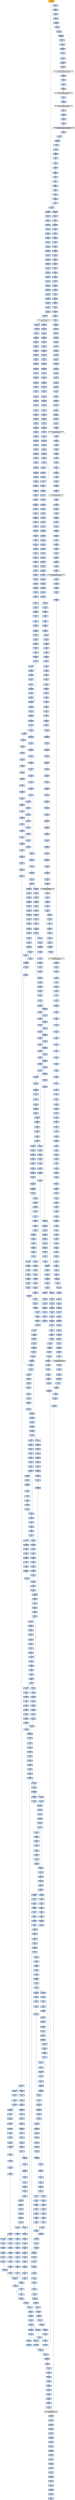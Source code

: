 strict digraph G {
	graph [bgcolor=transparent,
		name=G
	];
	node [color=lightsteelblue,
		fillcolor=lightsteelblue,
		shape=rectangle,
		style=filled
	];
	"0x00405536"	[color=lightgrey,
		fillcolor=orange,
		label="0x00405536
call"];
	"0x0040553b"	[label="0x0040553b
jmp"];
	"0x00405536" -> "0x0040553b"	[color="#000000"];
	"0x0040c681"	[label="0x0040c681
pushl"];
	"0x00405536" -> "0x0040c681"	[color="#000000"];
	"0x0040553c"	[label="0x0040553c
pushl"];
	"0x0040553b" -> "0x0040553c"	[color="#000000"];
	"0x004053bb"	[label="0x004053bb
pushl"];
	"0x0040553b" -> "0x004053bb"	[color="#000000"];
	"0x00405543"	[label="0x00405543
movl"];
	"0x0040553c" -> "0x00405543"	[color="#000000"];
	"0x0040554a"	[label="0x0040554a
xorl"];
	"0x00405543" -> "0x0040554a"	[color="#000000"];
	"0x0040554c"	[label="0x0040554c
jmp"];
	"0x0040554a" -> "0x0040554c"	[color="#000000"];
	"0x00429243"	[label="0x00429243
movl"];
	"0x0040554c" -> "0x00429243"	[color="#000000"];
	"0x00429248"	[label="0x00429248
popl"];
	"0x00429243" -> "0x00429248"	[color="#000000"];
	"0x0042924f"	[label="0x0042924f
addl"];
	"0x00429248" -> "0x0042924f"	[color="#000000"];
	"0x00429252"	[label="0x00429252
pushl"];
	"0x0042924f" -> "0x00429252"	[color="#000000"];
	"0x00429253"	[label="0x00429253
pushl"];
	"0x00429252" -> "0x00429253"	[color="#000000"];
	"0x00429254"	[label="0x00429254
pushl"];
	"0x00429253" -> "0x00429254"	[color="#000000"];
	"0x00429255"	[label="0x00429255
pushl"];
	"0x00429254" -> "0x00429255"	[color="#000000"];
	"0x00429256"	[label="0x00429256
pushl"];
	"0x00429255" -> "0x00429256"	[color="#000000"];
	"0x00429257"	[label="0x00429257
pushl"];
	"0x00429256" -> "0x00429257"	[color="#000000"];
	"0x00429258"	[label="0x00429258
leal"];
	"0x00429257" -> "0x00429258"	[color="#000000"];
	"0x0042925e"	[label="0x0042925e
movl"];
	"0x00429258" -> "0x0042925e"	[color="#000000"];
	"0x00429261"	[label="0x00429261
pushl"];
	"0x0042925e" -> "0x00429261"	[color="#000000"];
	"0x00429262"	[label="0x00429262
movl"];
	"0x00429261" -> "0x00429262"	[color="#000000"];
	"0x00429264"	[label="0x00429264
pushl"];
	"0x00429262" -> "0x00429264"	[color="#000000"];
	"0x00429266"	[label="0x00429266
pushl"];
	"0x00429264" -> "0x00429266"	[color="#000000"];
	"0x0042926b"	[label="0x0042926b
pushl"];
	"0x00429266" -> "0x0042926b"	[color="#000000"];
	"0x0042926e"	[label="0x0042926e
pushl"];
	"0x0042926b" -> "0x0042926e"	[color="#000000"];
	"0x00429270"	[label="0x00429270
movl"];
	"0x0042926e" -> "0x00429270"	[color="#000000"];
	"0x00429273"	[label="0x00429273
addl"];
	"0x00429270" -> "0x00429273"	[color="#000000"];
	"0x00429275"	[label="0x00429275
movl"];
	"0x00429273" -> "0x00429275"	[color="#000000"];
	"0x00429277"	[label="0x00429277
call"];
	"0x00429275" -> "0x00429277"	[color="#000000"];
	VIRTUALALLOC_KERNEL32_DLL	[color=lightgrey,
		fillcolor=lightgrey,
		label="VIRTUALALLOC_KERNEL32_DLL
VIRTUALALLOC"];
	"0x00429277" -> VIRTUALALLOC_KERNEL32_DLL	[color="#000000"];
	"0x00429279"	[label="0x00429279
popl"];
	VIRTUALALLOC_KERNEL32_DLL -> "0x00429279"	[color="#000000"];
	"0x001d0851"	[label="0x001d0851
movl"];
	VIRTUALALLOC_KERNEL32_DLL -> "0x001d0851"	[color="#000000"];
	"0x0042927a"	[label="0x0042927a
movl"];
	"0x00429279" -> "0x0042927a"	[color="#000000"];
	"0x0042927c"	[label="0x0042927c
pushl"];
	"0x0042927a" -> "0x0042927c"	[color="#000000"];
	"0x0042927d"	[label="0x0042927d
pushl"];
	"0x0042927c" -> "0x0042927d"	[color="#000000"];
	"0x0042927e"	[label="0x0042927e
movl"];
	"0x0042927d" -> "0x0042927e"	[color="#000000"];
	"0x00429280"	[label="0x00429280
movl"];
	"0x0042927e" -> "0x00429280"	[color="#000000"];
	"0x00429283"	[label="0x00429283
addl"];
	"0x00429280" -> "0x00429283"	[color="#000000"];
	"0x00429285"	[label="0x00429285
movl"];
	"0x00429283" -> "0x00429285"	[color="#000000"];
	"0x00429287"	[label="0x00429287
movl"];
	"0x00429285" -> "0x00429287"	[color="#000000"];
	"0x0042928a"	[label="0x0042928a
movl"];
	"0x00429287" -> "0x0042928a"	[color="#000000"];
	"0x0042928d"	[label="0x0042928d
addl"];
	"0x0042928a" -> "0x0042928d"	[color="#000000"];
	"0x0042928f"	[label="0x0042928f
movl"];
	"0x0042928d" -> "0x0042928f"	[color="#000000"];
	"0x00429291"	[label="0x00429291
movl"];
	"0x0042928f" -> "0x00429291"	[color="#000000"];
	"0x00429294"	[label="0x00429294
addl"];
	"0x00429291" -> "0x00429294"	[color="#000000"];
	"0x00429296"	[label="0x00429296
movl"];
	"0x00429294" -> "0x00429296"	[color="#000000"];
	"0x00429299"	[label="0x00429299
addl"];
	"0x00429296" -> "0x00429299"	[color="#000000"];
	"0x0042929b"	[label="0x0042929b
leal"];
	"0x00429299" -> "0x0042929b"	[color="#000000"];
	"0x0042929e"	[label="0x0042929e
pushl"];
	"0x0042929b" -> "0x0042929e"	[color="#000000"];
	"0x0042929f"	[label="0x0042929f
pushl"];
	"0x0042929e" -> "0x0042929f"	[color="#000000"];
	"0x004292a0"	[label="0x004292a0
pushl"];
	"0x0042929f" -> "0x004292a0"	[color="#000000"];
	"0x004292a1"	[label="0x004292a1
call"];
	"0x004292a0" -> "0x004292a1"	[color="#000000"];
	"0x0042914f"	[label="0x0042914f
pusha"];
	"0x004292a1" -> "0x0042914f"	[color="#000000"];
	"0x00429150"	[label="0x00429150
movl"];
	"0x0042914f" -> "0x00429150"	[color="#000000"];
	"0x00429154"	[label="0x00429154
movl"];
	"0x00429150" -> "0x00429154"	[color="#000000"];
	"0x00429158"	[label="0x00429158
cld"];
	"0x00429154" -> "0x00429158"	[color="#000000"];
	"0x00429159"	[label="0x00429159
movb"];
	"0x00429158" -> "0x00429159"	[color="#000000"];
	"0x0042915b"	[label="0x0042915b
xorl"];
	"0x00429159" -> "0x0042915b"	[color="#000000"];
	"0x0042915d"	[label="0x0042915d
movsb"];
	"0x0042915b" -> "0x0042915d"	[color="#000000"];
	"0x0042915e"	[label="0x0042915e
movb"];
	"0x0042915d" -> "0x0042915e"	[color="#000000"];
	"0x00429160"	[label="0x00429160
call"];
	"0x0042915e" -> "0x00429160"	[color="#000000"];
	"0x004291d2"	[label="0x004291d2
addb"];
	"0x00429160" -> "0x004291d2"	[color="#000000"];
	"0x004291d4"	[label="0x004291d4
jne"];
	"0x004291d2" -> "0x004291d4"	[color="#000000"];
	"0x004291d6"	[label="0x004291d6
movb"];
	"0x004291d4" -> "0x004291d6"	[color="#000000",
		label=F];
	"0x004291db"	[label="0x004291db
ret"];
	"0x004291d4" -> "0x004291db"	[color="#000000",
		label=T];
	"0x004291d8"	[label="0x004291d8
incl"];
	"0x004291d6" -> "0x004291d8"	[color="#000000"];
	"0x004291d9"	[label="0x004291d9
adcb"];
	"0x004291d8" -> "0x004291d9"	[color="#000000"];
	"0x004291d9" -> "0x004291db"	[color="#000000"];
	"0x00429177"	[label="0x00429177
jae"];
	"0x004291db" -> "0x00429177"	[color="#000000"];
	"0x0042919c"	[label="0x0042919c
lodsb"];
	"0x00429177" -> "0x0042919c"	[color="#000000",
		label=T];
	"0x0042919d"	[label="0x0042919d
shrl"];
	"0x0042919c" -> "0x0042919d"	[color="#000000"];
	"0x0042919f"	[label="0x0042919f
je"];
	"0x0042919d" -> "0x0042919f"	[color="#000000"];
	"0x004291ee"	[label="0x004291ee
subl"];
	"0x0042919f" -> "0x004291ee"	[color="#000000",
		label=T];
	"0x004291f2"	[label="0x004291f2
movl"];
	"0x004291ee" -> "0x004291f2"	[color="#000000"];
	"0x004291f6"	[label="0x004291f6
popa"];
	"0x004291f2" -> "0x004291f6"	[color="#000000"];
	"0x004291f7"	[label="0x004291f7
ret"];
	"0x004291f6" -> "0x004291f7"	[color="#000000"];
	"0x004292a3"	[label="0x004292a3
popl"];
	"0x004291f7" -> "0x004292a3"	[color="#000000"];
	"0x004292a4"	[label="0x004292a4
popl"];
	"0x004292a3" -> "0x004292a4"	[color="#000000"];
	"0x004292a5"	[label="0x004292a5
addl"];
	"0x004292a4" -> "0x004292a5"	[color="#000000"];
	"0x004292a8"	[label="0x004292a8
movl"];
	"0x004292a5" -> "0x004292a8"	[color="#000000"];
	"0x004292aa"	[label="0x004292aa
pushl"];
	"0x004292a8" -> "0x004292aa"	[color="#000000"];
	"0x004292ab"	[label="0x004292ab
movl"];
	"0x004292aa" -> "0x004292ab"	[color="#000000"];
	"0x004292ad"	[label="0x004292ad
movl"];
	"0x004292ab" -> "0x004292ad"	[color="#000000"];
	"0x004292b0"	[label="0x004292b0
addl"];
	"0x004292ad" -> "0x004292b0"	[color="#000000"];
	"0x004292b3"	[label="0x004292b3
subl"];
	"0x004292b0" -> "0x004292b3"	[color="#000000"];
	"0x004292b5"	[label="0x004292b5
movl"];
	"0x004292b3" -> "0x004292b5"	[color="#000000"];
	"0x004292b8"	[label="0x004292b8
movl"];
	"0x004292b5" -> "0x004292b8"	[color="#000000"];
	"0x004292bb"	[label="0x004292bb
movl"];
	"0x004292b8" -> "0x004292bb"	[color="#000000"];
	"0x004292be"	[label="0x004292be
call"];
	"0x004292bb" -> "0x004292be"	[color="#000000"];
	"0x001d0964"	[label="0x001d0964
pushl"];
	"0x004292be" -> "0x001d0964"	[color="#000000"];
	"0x001d0965"	[label="0x001d0965
pushl"];
	"0x001d0964" -> "0x001d0965"	[color="#000000"];
	"0x001d0966"	[label="0x001d0966
pushl"];
	"0x001d0965" -> "0x001d0966"	[color="#000000"];
	"0x001d0967"	[label="0x001d0967
pushl"];
	"0x001d0966" -> "0x001d0967"	[color="#000000"];
	"0x001d0968"	[label="0x001d0968
call"];
	"0x001d0967" -> "0x001d0968"	[color="#000000"];
	"0x001d096d"	[label="0x001d096d
popl"];
	"0x001d0968" -> "0x001d096d"	[color="#000000"];
	"0x001d096e"	[label="0x001d096e
subl"];
	"0x001d096d" -> "0x001d096e"	[color="#000000"];
	"0x001d0974"	[label="0x001d0974
leal"];
	"0x001d096e" -> "0x001d0974"	[color="#000000"];
	"0x001d097a"	[label="0x001d097a
movl"];
	"0x001d0974" -> "0x001d097a"	[color="#000000"];
	"0x001d097d"	[label="0x001d097d
addl"];
	"0x001d097a" -> "0x001d097d"	[color="#000000"];
	"0x001d0980"	[label="0x001d0980
subl"];
	"0x001d097d" -> "0x001d0980"	[color="#000000"];
	"0x001d0982"	[label="0x001d0982
cld"];
	"0x001d0980" -> "0x001d0982"	[color="#000000"];
	"0x001d0983"	[label="0x001d0983
movl"];
	"0x001d0982" -> "0x001d0983"	[color="#000000"];
	"0x001d0985"	[label="0x001d0985
movl"];
	"0x001d0983" -> "0x001d0985"	[color="#000000"];
	"0x001d0988"	[label="0x001d0988
movl"];
	"0x001d0985" -> "0x001d0988"	[color="#000000"];
	"0x001d098b"	[label="0x001d098b
addl"];
	"0x001d0988" -> "0x001d098b"	[color="#000000"];
	"0x001d098d"	[label="0x001d098d
leal"];
	"0x001d098b" -> "0x001d098d"	[color="#000000"];
	"0x001d0993"	[label="0x001d0993
lodsl"];
	"0x001d098d" -> "0x001d0993"	[color="#000000"];
	"0x001d0994"	[label="0x001d0994
stosl"];
	"0x001d0993" -> "0x001d0994"	[color="#000000"];
	"0x001d0995"	[label="0x001d0995
lodsl"];
	"0x001d0994" -> "0x001d0995"	[color="#000000"];
	"0x001d0996"	[label="0x001d0996
stosl"];
	"0x001d0995" -> "0x001d0996"	[color="#000000"];
	"0x001d0997"	[label="0x001d0997
lodsl"];
	"0x001d0996" -> "0x001d0997"	[color="#000000"];
	"0x001d0998"	[label="0x001d0998
stosl"];
	"0x001d0997" -> "0x001d0998"	[color="#000000"];
	"0x001d0999"	[label="0x001d0999
lodsl"];
	"0x001d0998" -> "0x001d0999"	[color="#000000"];
	"0x001d099a"	[label="0x001d099a
stosl"];
	"0x001d0999" -> "0x001d099a"	[color="#000000"];
	"0x001d099b"	[label="0x001d099b
nop"];
	"0x001d099a" -> "0x001d099b"	[color="#000000"];
	"0x001d099c"	[label="0x001d099c
cmpl"];
	"0x001d099b" -> "0x001d099c"	[color="#000000"];
	"0x001d09a0"	[label="0x001d09a0
je"];
	"0x001d099c" -> "0x001d09a0"	[color="#000000"];
	"0x001d09a2"	[label="0x001d09a2
movl"];
	"0x001d09a0" -> "0x001d09a2"	[color="#000000",
		label=F];
	"0x001d09a5"	[label="0x001d09a5
testl"];
	"0x001d09a2" -> "0x001d09a5"	[color="#000000"];
	"0x001d09a7"	[label="0x001d09a7
je"];
	"0x001d09a5" -> "0x001d09a7"	[color="#000000"];
	"0x001d09a9"	[label="0x001d09a9
movl"];
	"0x001d09a7" -> "0x001d09a9"	[color="#000000",
		label=F];
	"0x001d09ae"	[label="0x001d09ae
addl"];
	"0x001d09a9" -> "0x001d09ae"	[color="#000000"];
	"0x001d09b0"	[label="0x001d09b0
movl"];
	"0x001d09ae" -> "0x001d09b0"	[color="#000000"];
	"0x001d09b3"	[label="0x001d09b3
addl"];
	"0x001d09b0" -> "0x001d09b3"	[color="#000000"];
	"0x001d09b5"	[label="0x001d09b5
repz"];
	"0x001d09b3" -> "0x001d09b5"	[color="#000000"];
	"0x001d09b7"	[label="0x001d09b7
movl"];
	"0x001d09b5" -> "0x001d09b7"	[color="#000000"];
	"0x001d09b9"	[label="0x001d09b9
leal"];
	"0x001d09b7" -> "0x001d09b9"	[color="#000000"];
	"0x001d09bf"	[label="0x001d09bf
addl"];
	"0x001d09b9" -> "0x001d09bf"	[color="#000000"];
	"0x001d09c1"	[label="0x001d09c1
addl"];
	"0x001d09bf" -> "0x001d09c1"	[color="#000000"];
	"0x001d09c4"	[label="0x001d09c4
addl"];
	"0x001d09c1" -> "0x001d09c4"	[color="#000000"];
	"0x001d09c7"	[label="0x001d09c7
leal"];
	"0x001d09c4" -> "0x001d09c7"	[color="#000000"];
	"0x001d09cd"	[label="0x001d09cd
pushl"];
	"0x001d09c7" -> "0x001d09cd"	[color="#000000"];
	"0x001d09ce"	[label="0x001d09ce
call"];
	"0x001d09cd" -> "0x001d09ce"	[color="#000000"];
	"0x001d0b19"	[label="0x001d0b19
pushl"];
	"0x001d09ce" -> "0x001d0b19"	[color="#000000"];
	"0x001d0b1a"	[label="0x001d0b1a
movl"];
	"0x001d0b19" -> "0x001d0b1a"	[color="#000000"];
	"0x001d0b1c"	[label="0x001d0b1c
addl"];
	"0x001d0b1a" -> "0x001d0b1c"	[color="#000000"];
	"0x001d0b1f"	[label="0x001d0b1f
pushl"];
	"0x001d0b1c" -> "0x001d0b1f"	[color="#000000"];
	"0x001d0b20"	[label="0x001d0b20
pushl"];
	"0x001d0b1f" -> "0x001d0b20"	[color="#000000"];
	"0x001d0b21"	[label="0x001d0b21
pushl"];
	"0x001d0b20" -> "0x001d0b21"	[color="#000000"];
	"0x001d0b22"	[label="0x001d0b22
call"];
	"0x001d0b21" -> "0x001d0b22"	[color="#000000"];
	"0x001d0b27"	[label="0x001d0b27
popl"];
	"0x001d0b22" -> "0x001d0b27"	[color="#000000"];
	"0x001d0b28"	[label="0x001d0b28
subl"];
	"0x001d0b27" -> "0x001d0b28"	[color="#000000"];
	"0x001d0b2e"	[label="0x001d0b2e
movl"];
	"0x001d0b28" -> "0x001d0b2e"	[color="#000000"];
	"0x001d0b31"	[label="0x001d0b31
movl"];
	"0x001d0b2e" -> "0x001d0b31"	[color="#000000"];
	"0x001d0b33"	[label="0x001d0b33
addl"];
	"0x001d0b31" -> "0x001d0b33"	[color="#000000"];
	"0x001d0b35"	[label="0x001d0b35
pushl"];
	"0x001d0b33" -> "0x001d0b35"	[color="#000000"];
	"0x001d0b36"	[label="0x001d0b36
call"];
	"0x001d0b35" -> "0x001d0b36"	[color="#000000"];
	LOADLIBRARYA_KERNEL32_DLL	[color=lightgrey,
		fillcolor=lightgrey,
		label="LOADLIBRARYA_KERNEL32_DLL
LOADLIBRARYA"];
	"0x001d0b36" -> LOADLIBRARYA_KERNEL32_DLL	[color="#000000"];
	"0x001d0b3c"	[label="0x001d0b3c
movl"];
	LOADLIBRARYA_KERNEL32_DLL -> "0x001d0b3c"	[color="#000000"];
	"0x001d0b3f"	[label="0x001d0b3f
movl"];
	"0x001d0b3c" -> "0x001d0b3f"	[color="#000000"];
	"0x001d0b42"	[label="0x001d0b42
movl"];
	"0x001d0b3f" -> "0x001d0b42"	[color="#000000"];
	"0x001d0b45"	[label="0x001d0b45
addl"];
	"0x001d0b42" -> "0x001d0b45"	[color="#000000"];
	"0x001d0b47"	[label="0x001d0b47
addl"];
	"0x001d0b45" -> "0x001d0b47"	[color="#000000"];
	"0x001d0b49"	[label="0x001d0b49
xorl"];
	"0x001d0b47" -> "0x001d0b49"	[color="#000000"];
	"0x001d0b4b"	[label="0x001d0b4b
addl"];
	"0x001d0b49" -> "0x001d0b4b"	[color="#000000"];
	"0x001d0b4d"	[label="0x001d0b4d
je"];
	"0x001d0b4b" -> "0x001d0b4d"	[color="#000000"];
	"0x001d0b4f"	[label="0x001d0b4f
pushl"];
	"0x001d0b4d" -> "0x001d0b4f"	[color="#000000",
		label=F];
	"0x001d0b50"	[label="0x001d0b50
movl"];
	"0x001d0b4f" -> "0x001d0b50"	[color="#000000"];
	"0x001d0b52"	[label="0x001d0b52
addl"];
	"0x001d0b50" -> "0x001d0b52"	[color="#000000"];
	"0x001d0b54"	[label="0x001d0b54
pushl"];
	"0x001d0b52" -> "0x001d0b54"	[color="#000000"];
	"0x001d0b55"	[label="0x001d0b55
pushl"];
	"0x001d0b54" -> "0x001d0b55"	[color="#000000"];
	"0x001d0b58"	[label="0x001d0b58
call"];
	"0x001d0b55" -> "0x001d0b58"	[color="#000000"];
	GETPROCADDRESS_KERNEL32_DLL	[color=lightgrey,
		fillcolor=lightgrey,
		label="GETPROCADDRESS_KERNEL32_DLL
GETPROCADDRESS"];
	"0x001d0b58" -> GETPROCADDRESS_KERNEL32_DLL	[color="#000000"];
	"0x001d12db"	[label="0x001d12db
popl"];
	GETPROCADDRESS_KERNEL32_DLL -> "0x001d12db"	[color="#000000"];
	"0x001d0853"	[label="0x001d0853
movl"];
	"0x001d0851" -> "0x001d0853"	[color="#000000"];
	"0x001d0856"	[label="0x001d0856
leal"];
	"0x001d0853" -> "0x001d0856"	[color="#000000"];
	"0x001d0859"	[label="0x001d0859
pushl"];
	"0x001d0856" -> "0x001d0859"	[color="#000000"];
	"0x001d085a"	[label="0x001d085a
pushl"];
	"0x001d0859" -> "0x001d085a"	[color="#000000"];
	"0x001d085b"	[label="0x001d085b
pushl"];
	"0x001d085a" -> "0x001d085b"	[color="#000000"];
	"0x001d085e"	[label="0x001d085e
addl"];
	"0x001d085b" -> "0x001d085e"	[color="#000000"];
	"0x001d0861"	[label="0x001d0861
pushl"];
	"0x001d085e" -> "0x001d0861"	[color="#000000"];
	"0x001d0862"	[label="0x001d0862
pushl"];
	"0x001d0861" -> "0x001d0862"	[color="#000000"];
	"0x001d0863"	[label="0x001d0863
leal"];
	"0x001d0862" -> "0x001d0863"	[color="#000000"];
	"0x001d0866"	[label="0x001d0866
pushl"];
	"0x001d0863" -> "0x001d0866"	[color="#000000"];
	"0x001d0867"	[label="0x001d0867
call"];
	"0x001d0866" -> "0x001d0867"	[color="#000000"];
	"0x001d000d"	[label="0x001d000d
pushl"];
	"0x001d0867" -> "0x001d000d"	[color="#000000"];
	"0x001d000e"	[label="0x001d000e
movl"];
	"0x001d000d" -> "0x001d000e"	[color="#000000"];
	"0x001d0010"	[label="0x001d0010
subl"];
	"0x001d000e" -> "0x001d0010"	[color="#000000"];
	"0x001d0013"	[label="0x001d0013
movl"];
	"0x001d0010" -> "0x001d0013"	[color="#000000"];
	"0x001d0016"	[label="0x001d0016
movl"];
	"0x001d0013" -> "0x001d0016"	[color="#000000"];
	"0x001d0019"	[label="0x001d0019
andl"];
	"0x001d0016" -> "0x001d0019"	[color="#000000"];
	"0x001d001d"	[label="0x001d001d
andl"];
	"0x001d0019" -> "0x001d001d"	[color="#000000"];
	"0x001d0021"	[label="0x001d0021
xorl"];
	"0x001d001d" -> "0x001d0021"	[color="#000000"];
	"0x001d0023"	[label="0x001d0023
incl"];
	"0x001d0021" -> "0x001d0023"	[color="#000000"];
	"0x001d0024"	[label="0x001d0024
pushl"];
	"0x001d0023" -> "0x001d0024"	[color="#000000"];
	"0x001d0025"	[label="0x001d0025
pushl"];
	"0x001d0024" -> "0x001d0025"	[color="#000000"];
	"0x001d0026"	[label="0x001d0026
movl"];
	"0x001d0025" -> "0x001d0026"	[color="#000000"];
	"0x001d0029"	[label="0x001d0029
pushl"];
	"0x001d0026" -> "0x001d0029"	[color="#000000"];
	"0x001d002a"	[label="0x001d002a
movl"];
	"0x001d0029" -> "0x001d002a"	[color="#000000"];
	"0x001d002c"	[label="0x001d002c
shll"];
	"0x001d002a" -> "0x001d002c"	[color="#000000"];
	"0x001d002e"	[label="0x001d002e
movl"];
	"0x001d002c" -> "0x001d002e"	[color="#000000"];
	"0x001d0031"	[label="0x001d0031
movl"];
	"0x001d002e" -> "0x001d0031"	[color="#000000"];
	"0x001d0033"	[label="0x001d0033
movl"];
	"0x001d0031" -> "0x001d0033"	[color="#000000"];
	"0x001d0035"	[label="0x001d0035
shll"];
	"0x001d0033" -> "0x001d0035"	[color="#000000"];
	"0x001d0037"	[label="0x001d0037
movl"];
	"0x001d0035" -> "0x001d0037"	[color="#000000"];
	"0x001d003a"	[label="0x001d003a
addl"];
	"0x001d0037" -> "0x001d003a"	[color="#000000"];
	"0x001d003c"	[label="0x001d003c
movl"];
	"0x001d003a" -> "0x001d003c"	[color="#000000"];
	"0x001d0041"	[label="0x001d0041
shll"];
	"0x001d003c" -> "0x001d0041"	[color="#000000"];
	"0x001d0043"	[label="0x001d0043
decl"];
	"0x001d0041" -> "0x001d0043"	[color="#000000"];
	"0x001d0044"	[label="0x001d0044
decl"];
	"0x001d0043" -> "0x001d0044"	[color="#000000"];
	"0x001d0045"	[label="0x001d0045
movl"];
	"0x001d0044" -> "0x001d0045"	[color="#000000"];
	"0x001d0048"	[label="0x001d0048
addl"];
	"0x001d0045" -> "0x001d0048"	[color="#000000"];
	"0x001d004d"	[label="0x001d004d
movb"];
	"0x001d0048" -> "0x001d004d"	[color="#000000"];
	"0x001d0051"	[label="0x001d0051
movl"];
	"0x001d004d" -> "0x001d0051"	[color="#000000"];
	"0x001d0054"	[label="0x001d0054
movl"];
	"0x001d0051" -> "0x001d0054"	[color="#000000"];
	"0x001d0057"	[label="0x001d0057
movl"];
	"0x001d0054" -> "0x001d0057"	[color="#000000"];
	"0x001d005a"	[label="0x001d005a
movl"];
	"0x001d0057" -> "0x001d005a"	[color="#000000"];
	"0x001d005d"	[label="0x001d005d
movl"];
	"0x001d005a" -> "0x001d005d"	[color="#000000"];
	"0x001d0060"	[label="0x001d0060
movl"];
	"0x001d005d" -> "0x001d0060"	[color="#000000"];
	"0x001d0063"	[label="0x001d0063
je"];
	"0x001d0060" -> "0x001d0063"	[color="#000000"];
	"0x001d0065"	[label="0x001d0065
movl"];
	"0x001d0063" -> "0x001d0065"	[color="#000000",
		label=F];
	"0x001d0067"	[label="0x001d0067
movl"];
	"0x001d0065" -> "0x001d0067"	[color="#000000"];
	"0x001d006c"	[label="0x001d006c
movl"];
	"0x001d0067" -> "0x001d006c"	[color="#000000"];
	"0x001d006e"	[label="0x001d006e
repz"];
	"0x001d006c" -> "0x001d006e"	[color="#000000"];
	"0x001d0070"	[label="0x001d0070
movl"];
	"0x001d006e" -> "0x001d0070"	[color="#000000"];
	"0x001d0073"	[label="0x001d0073
andl"];
	"0x001d0070" -> "0x001d0073"	[color="#000000"];
	"0x001d0077"	[label="0x001d0077
pushl"];
	"0x001d0073" -> "0x001d0077"	[color="#000000"];
	"0x001d0079"	[label="0x001d0079
movl"];
	"0x001d0077" -> "0x001d0079"	[color="#000000"];
	"0x001d007c"	[label="0x001d007c
orl"];
	"0x001d0079" -> "0x001d007c"	[color="#000000"];
	"0x001d007f"	[label="0x001d007f
popl"];
	"0x001d007c" -> "0x001d007f"	[color="#000000"];
	"0x001d0080"	[label="0x001d0080
movl"];
	"0x001d007f" -> "0x001d0080"	[color="#000000"];
	"0x001d0083"	[label="0x001d0083
movl"];
	"0x001d0080" -> "0x001d0083"	[color="#000000"];
	"0x001d0086"	[label="0x001d0086
movzbl"];
	"0x001d0083" -> "0x001d0086"	[color="#000000"];
	"0x001d0089"	[label="0x001d0089
shll"];
	"0x001d0086" -> "0x001d0089"	[color="#000000"];
	"0x001d008c"	[label="0x001d008c
orl"];
	"0x001d0089" -> "0x001d008c"	[color="#000000"];
	"0x001d008e"	[label="0x001d008e
incl"];
	"0x001d008c" -> "0x001d008e"	[color="#000000"];
	"0x001d0091"	[label="0x001d0091
decl"];
	"0x001d008e" -> "0x001d0091"	[color="#000000"];
	"0x001d0092"	[label="0x001d0092
movl"];
	"0x001d0091" -> "0x001d0092"	[color="#000000"];
	"0x001d0095"	[label="0x001d0095
jne"];
	"0x001d0092" -> "0x001d0095"	[color="#000000"];
	"0x001d0097"	[label="0x001d0097
cmpl"];
	"0x001d0095" -> "0x001d0097"	[color="#000000",
		label=F];
	"0x001d009a"	[label="0x001d009a
ja"];
	"0x001d0097" -> "0x001d009a"	[color="#000000"];
	"0x001d00a8"	[label="0x001d00a8
andl"];
	"0x001d009a" -> "0x001d00a8"	[color="#000000",
		label=T];
	"0x001d00ab"	[label="0x001d00ab
movl"];
	"0x001d00a8" -> "0x001d00ab"	[color="#000000"];
	"0x001d00ae"	[label="0x001d00ae
movl"];
	"0x001d00ab" -> "0x001d00ae"	[color="#000000"];
	"0x001d00b1"	[label="0x001d00b1
shll"];
	"0x001d00ae" -> "0x001d00b1"	[color="#000000"];
	"0x001d00b4"	[label="0x001d00b4
addl"];
	"0x001d00b1" -> "0x001d00b4"	[color="#000000"];
	"0x001d00b6"	[label="0x001d00b6
leal"];
	"0x001d00b4" -> "0x001d00b6"	[color="#000000"];
	"0x001d00b9"	[label="0x001d00b9
cmpl"];
	"0x001d00b6" -> "0x001d00b9"	[color="#000000"];
	"0x001d00be"	[label="0x001d00be
jae"];
	"0x001d00b9" -> "0x001d00be"	[color="#000000"];
	"0x001d00d7"	[label="0x001d00d7
movl"];
	"0x001d00be" -> "0x001d00d7"	[color="#000000",
		label=T];
	"0x001d00c0"	[label="0x001d00c0
movl"];
	"0x001d00be" -> "0x001d00c0"	[color="#000000",
		label=F];
	"0x001d00d9"	[label="0x001d00d9
movl"];
	"0x001d00d7" -> "0x001d00d9"	[color="#000000"];
	"0x001d00db"	[label="0x001d00db
shrl"];
	"0x001d00d9" -> "0x001d00db"	[color="#000000"];
	"0x001d00de"	[label="0x001d00de
imull"];
	"0x001d00db" -> "0x001d00de"	[color="#000000"];
	"0x001d00e1"	[label="0x001d00e1
cmpl"];
	"0x001d00de" -> "0x001d00e1"	[color="#000000"];
	"0x001d00e4"	[label="0x001d00e4
jae"];
	"0x001d00e1" -> "0x001d00e4"	[color="#000000"];
	"0x001d00ea"	[label="0x001d00ea
movl"];
	"0x001d00e4" -> "0x001d00ea"	[color="#000000",
		label=F];
	"0x001d0269"	[label="0x001d0269
subl"];
	"0x001d00e4" -> "0x001d0269"	[color="#000000",
		label=T];
	"0x001d00ec"	[label="0x001d00ec
movl"];
	"0x001d00ea" -> "0x001d00ec"	[color="#000000"];
	"0x001d00f1"	[label="0x001d00f1
subl"];
	"0x001d00ec" -> "0x001d00f1"	[color="#000000"];
	"0x001d00f3"	[label="0x001d00f3
shrl"];
	"0x001d00f1" -> "0x001d00f3"	[color="#000000"];
	"0x001d00f6"	[label="0x001d00f6
addl"];
	"0x001d00f3" -> "0x001d00f6"	[color="#000000"];
	"0x001d00f8"	[label="0x001d00f8
movl"];
	"0x001d00f6" -> "0x001d00f8"	[color="#000000"];
	"0x001d00fa"	[label="0x001d00fa
movzbl"];
	"0x001d00f8" -> "0x001d00fa"	[color="#000000"];
	"0x001d00fe"	[label="0x001d00fe
movl"];
	"0x001d00fa" -> "0x001d00fe"	[color="#000000"];
	"0x001d0101"	[label="0x001d0101
andl"];
	"0x001d00fe" -> "0x001d0101"	[color="#000000"];
	"0x001d0104"	[label="0x001d0104
pushl"];
	"0x001d0101" -> "0x001d0104"	[color="#000000"];
	"0x001d0106"	[label="0x001d0106
popl"];
	"0x001d0104" -> "0x001d0106"	[color="#000000"];
	"0x001d0107"	[label="0x001d0107
subb"];
	"0x001d0106" -> "0x001d0107"	[color="#000000"];
	"0x001d010a"	[label="0x001d010a
xorl"];
	"0x001d0107" -> "0x001d010a"	[color="#000000"];
	"0x001d010c"	[label="0x001d010c
shrl"];
	"0x001d010a" -> "0x001d010c"	[color="#000000"];
	"0x001d010e"	[label="0x001d010e
movl"];
	"0x001d010c" -> "0x001d010e"	[color="#000000"];
	"0x001d0111"	[label="0x001d0111
shll"];
	"0x001d010e" -> "0x001d0111"	[color="#000000"];
	"0x001d0113"	[label="0x001d0113
movl"];
	"0x001d0111" -> "0x001d0113"	[color="#000000"];
	"0x001d0116"	[label="0x001d0116
incl"];
	"0x001d0113" -> "0x001d0116"	[color="#000000"];
	"0x001d0117"	[label="0x001d0117
addl"];
	"0x001d0116" -> "0x001d0117"	[color="#000000"];
	"0x001d0119"	[label="0x001d0119
imull"];
	"0x001d0117" -> "0x001d0119"	[color="#000000"];
	"0x001d011f"	[label="0x001d011f
cmpl"];
	"0x001d0119" -> "0x001d011f"	[color="#000000"];
	"0x001d0123"	[label="0x001d0123
leal"];
	"0x001d011f" -> "0x001d0123"	[color="#000000"];
	"0x001d012a"	[label="0x001d012a
movl"];
	"0x001d0123" -> "0x001d012a"	[color="#000000"];
	"0x001d012d"	[label="0x001d012d
jl"];
	"0x001d012a" -> "0x001d012d"	[color="#000000"];
	"0x001d01d2"	[label="0x001d01d2
movl"];
	"0x001d012d" -> "0x001d01d2"	[color="#000000",
		label=T];
	"0x001d0133"	[label="0x001d0133
movl"];
	"0x001d012d" -> "0x001d0133"	[color="#000000",
		label=F];
	"0x001d01d5"	[label="0x001d01d5
leal"];
	"0x001d01d2" -> "0x001d01d5"	[color="#000000"];
	"0x001d01d8"	[label="0x001d01d8
cmpl"];
	"0x001d01d5" -> "0x001d01d8"	[color="#000000"];
	"0x001d01dd"	[label="0x001d01dd
jae"];
	"0x001d01d8" -> "0x001d01dd"	[color="#000000"];
	"0x001d01f6"	[label="0x001d01f6
movl"];
	"0x001d01dd" -> "0x001d01f6"	[color="#000000",
		label=T];
	"0x001d01df"	[label="0x001d01df
movl"];
	"0x001d01dd" -> "0x001d01df"	[color="#000000",
		label=F];
	"0x001d01f8"	[label="0x001d01f8
movl"];
	"0x001d01f6" -> "0x001d01f8"	[color="#000000"];
	"0x001d01fa"	[label="0x001d01fa
shrl"];
	"0x001d01f8" -> "0x001d01fa"	[color="#000000"];
	"0x001d01fd"	[label="0x001d01fd
imull"];
	"0x001d01fa" -> "0x001d01fd"	[color="#000000"];
	"0x001d0200"	[label="0x001d0200
cmpl"];
	"0x001d01fd" -> "0x001d0200"	[color="#000000"];
	"0x001d0203"	[label="0x001d0203
jae"];
	"0x001d0200" -> "0x001d0203"	[color="#000000"];
	"0x001d0205"	[label="0x001d0205
movl"];
	"0x001d0203" -> "0x001d0205"	[color="#000000",
		label=F];
	"0x001d0219"	[label="0x001d0219
subl"];
	"0x001d0203" -> "0x001d0219"	[color="#000000",
		label=T];
	"0x001d0207"	[label="0x001d0207
movl"];
	"0x001d0205" -> "0x001d0207"	[color="#000000"];
	"0x001d020c"	[label="0x001d020c
subl"];
	"0x001d0207" -> "0x001d020c"	[color="#000000"];
	"0x001d020e"	[label="0x001d020e
shrl"];
	"0x001d020c" -> "0x001d020e"	[color="#000000"];
	"0x001d0211"	[label="0x001d0211
addl"];
	"0x001d020e" -> "0x001d0211"	[color="#000000"];
	"0x001d0213"	[label="0x001d0213
movl"];
	"0x001d0211" -> "0x001d0213"	[color="#000000"];
	"0x001d0215"	[label="0x001d0215
addl"];
	"0x001d0213" -> "0x001d0215"	[color="#000000"];
	"0x001d0217"	[label="0x001d0217
jmp"];
	"0x001d0215" -> "0x001d0217"	[color="#000000"];
	"0x001d022b"	[label="0x001d022b
cmpl"];
	"0x001d0217" -> "0x001d022b"	[color="#000000"];
	"0x001d0231"	[label="0x001d0231
jl"];
	"0x001d022b" -> "0x001d0231"	[color="#000000"];
	"0x001d0233"	[label="0x001d0233
movl"];
	"0x001d0231" -> "0x001d0233"	[color="#000000",
		label=F];
	"0x001d021c"	[label="0x001d021c
subl"];
	"0x001d0219" -> "0x001d021c"	[color="#000000"];
	"0x001d021e"	[label="0x001d021e
movl"];
	"0x001d021c" -> "0x001d021e"	[color="#000000"];
	"0x001d0220"	[label="0x001d0220
shrl"];
	"0x001d021e" -> "0x001d0220"	[color="#000000"];
	"0x001d0223"	[label="0x001d0223
subl"];
	"0x001d0220" -> "0x001d0223"	[color="#000000"];
	"0x001d0225"	[label="0x001d0225
movl"];
	"0x001d0223" -> "0x001d0225"	[color="#000000"];
	"0x001d0227"	[label="0x001d0227
leal"];
	"0x001d0225" -> "0x001d0227"	[color="#000000"];
	"0x001d0227" -> "0x001d022b"	[color="#000000"];
	"0x001d0236"	[label="0x001d0236
movl"];
	"0x001d0233" -> "0x001d0236"	[color="#000000"];
	"0x001d0239"	[label="0x001d0239
incl"];
	"0x001d0236" -> "0x001d0239"	[color="#000000"];
	"0x001d023c"	[label="0x001d023c
cmpl"];
	"0x001d0239" -> "0x001d023c"	[color="#000000"];
	"0x001d0240"	[label="0x001d0240
movb"];
	"0x001d023c" -> "0x001d0240"	[color="#000000"];
	"0x001d0243"	[label="0x001d0243
movb"];
	"0x001d0240" -> "0x001d0243"	[color="#000000"];
	"0x001d0246"	[label="0x001d0246
jnl"];
	"0x001d0243" -> "0x001d0246"	[color="#000000"];
	"0x001d0248"	[label="0x001d0248
andl"];
	"0x001d0246" -> "0x001d0248"	[color="#000000",
		label=F];
	"0x001d0251"	[label="0x001d0251
cmpl"];
	"0x001d0246" -> "0x001d0251"	[color="#000000",
		label=T];
	"0x001d024c"	[label="0x001d024c
jmp"];
	"0x001d0248" -> "0x001d024c"	[color="#000000"];
	"0x001d07eb"	[label="0x001d07eb
movl"];
	"0x001d024c" -> "0x001d07eb"	[color="#000000"];
	"0x001d07ee"	[label="0x001d07ee
cmpl"];
	"0x001d07eb" -> "0x001d07ee"	[color="#000000"];
	"0x001d07f1"	[label="0x001d07f1
jb"];
	"0x001d07ee" -> "0x001d07f1"	[color="#000000"];
	"0x001d07f7"	[label="0x001d07f7
jmp"];
	"0x001d07f1" -> "0x001d07f7"	[color="#000000",
		label=F];
	"0x001d00c3"	[label="0x001d00c3
movl"];
	"0x001d00c0" -> "0x001d00c3"	[color="#000000"];
	"0x001d00c6"	[label="0x001d00c6
movzbl"];
	"0x001d00c3" -> "0x001d00c6"	[color="#000000"];
	"0x001d00c9"	[label="0x001d00c9
shll"];
	"0x001d00c6" -> "0x001d00c9"	[color="#000000"];
	"0x001d00cc"	[label="0x001d00cc
orl"];
	"0x001d00c9" -> "0x001d00cc"	[color="#000000"];
	"0x001d00ce"	[label="0x001d00ce
shll"];
	"0x001d00cc" -> "0x001d00ce"	[color="#000000"];
	"0x001d00d1"	[label="0x001d00d1
incl"];
	"0x001d00ce" -> "0x001d00d1"	[color="#000000"];
	"0x001d00d4"	[label="0x001d00d4
movl"];
	"0x001d00d1" -> "0x001d00d4"	[color="#000000"];
	"0x001d00d4" -> "0x001d00d7"	[color="#000000"];
	"0x001d01e2"	[label="0x001d01e2
movl"];
	"0x001d01df" -> "0x001d01e2"	[color="#000000"];
	"0x001d01e5"	[label="0x001d01e5
movzbl"];
	"0x001d01e2" -> "0x001d01e5"	[color="#000000"];
	"0x001d01e8"	[label="0x001d01e8
shll"];
	"0x001d01e5" -> "0x001d01e8"	[color="#000000"];
	"0x001d01eb"	[label="0x001d01eb
orl"];
	"0x001d01e8" -> "0x001d01eb"	[color="#000000"];
	"0x001d01ed"	[label="0x001d01ed
shll"];
	"0x001d01eb" -> "0x001d01ed"	[color="#000000"];
	"0x001d01f0"	[label="0x001d01f0
incl"];
	"0x001d01ed" -> "0x001d01f0"	[color="#000000"];
	"0x001d01f3"	[label="0x001d01f3
movl"];
	"0x001d01f0" -> "0x001d01f3"	[color="#000000"];
	"0x001d01f3" -> "0x001d01f6"	[color="#000000"];
	"0x001d026c"	[label="0x001d026c
movl"];
	"0x001d0269" -> "0x001d026c"	[color="#000000"];
	"0x001d026e"	[label="0x001d026e
shrl"];
	"0x001d026c" -> "0x001d026e"	[color="#000000"];
	"0x001d0271"	[label="0x001d0271
subl"];
	"0x001d026e" -> "0x001d0271"	[color="#000000"];
	"0x001d0273"	[label="0x001d0273
movl"];
	"0x001d0271" -> "0x001d0273"	[color="#000000"];
	"0x001d0276"	[label="0x001d0276
subl"];
	"0x001d0273" -> "0x001d0276"	[color="#000000"];
	"0x001d0278"	[label="0x001d0278
movl"];
	"0x001d0276" -> "0x001d0278"	[color="#000000"];
	"0x001d027a"	[label="0x001d027a
movl"];
	"0x001d0278" -> "0x001d027a"	[color="#000000"];
	"0x001d027d"	[label="0x001d027d
leal"];
	"0x001d027a" -> "0x001d027d"	[color="#000000"];
	"0x001d0284"	[label="0x001d0284
cmpl"];
	"0x001d027d" -> "0x001d0284"	[color="#000000"];
	"0x001d0289"	[label="0x001d0289
jae"];
	"0x001d0284" -> "0x001d0289"	[color="#000000"];
	"0x001d028b"	[label="0x001d028b
movl"];
	"0x001d0289" -> "0x001d028b"	[color="#000000",
		label=F];
	"0x001d02a2"	[label="0x001d02a2
movl"];
	"0x001d0289" -> "0x001d02a2"	[color="#000000",
		label=T];
	"0x001d028e"	[label="0x001d028e
movl"];
	"0x001d028b" -> "0x001d028e"	[color="#000000"];
	"0x001d0291"	[label="0x001d0291
movzbl"];
	"0x001d028e" -> "0x001d0291"	[color="#000000"];
	"0x001d0294"	[label="0x001d0294
shll"];
	"0x001d0291" -> "0x001d0294"	[color="#000000"];
	"0x001d0297"	[label="0x001d0297
orl"];
	"0x001d0294" -> "0x001d0297"	[color="#000000"];
	"0x001d0299"	[label="0x001d0299
shll"];
	"0x001d0297" -> "0x001d0299"	[color="#000000"];
	"0x001d029c"	[label="0x001d029c
incl"];
	"0x001d0299" -> "0x001d029c"	[color="#000000"];
	"0x001d029f"	[label="0x001d029f
movl"];
	"0x001d029c" -> "0x001d029f"	[color="#000000"];
	"0x001d029f" -> "0x001d02a2"	[color="#000000"];
	"0x001d02a4"	[label="0x001d02a4
movl"];
	"0x001d02a2" -> "0x001d02a4"	[color="#000000"];
	"0x001d02a6"	[label="0x001d02a6
shrl"];
	"0x001d02a4" -> "0x001d02a6"	[color="#000000"];
	"0x001d02a9"	[label="0x001d02a9
imull"];
	"0x001d02a6" -> "0x001d02a9"	[color="#000000"];
	"0x001d02ac"	[label="0x001d02ac
cmpl"];
	"0x001d02a9" -> "0x001d02ac"	[color="#000000"];
	"0x001d02af"	[label="0x001d02af
jae"];
	"0x001d02ac" -> "0x001d02af"	[color="#000000"];
	"0x001d02f4"	[label="0x001d02f4
subl"];
	"0x001d02af" -> "0x001d02f4"	[color="#000000",
		label=T];
	"0x001d02b1"	[label="0x001d02b1
movl"];
	"0x001d02af" -> "0x001d02b1"	[color="#000000",
		label=F];
	"0x001d02f7"	[label="0x001d02f7
subl"];
	"0x001d02f4" -> "0x001d02f7"	[color="#000000"];
	"0x001d02f9"	[label="0x001d02f9
movl"];
	"0x001d02f7" -> "0x001d02f9"	[color="#000000"];
	"0x001d02fb"	[label="0x001d02fb
shrl"];
	"0x001d02f9" -> "0x001d02fb"	[color="#000000"];
	"0x001d02fe"	[label="0x001d02fe
subl"];
	"0x001d02fb" -> "0x001d02fe"	[color="#000000"];
	"0x001d0300"	[label="0x001d0300
movl"];
	"0x001d02fe" -> "0x001d0300"	[color="#000000"];
	"0x001d0302"	[label="0x001d0302
movl"];
	"0x001d0300" -> "0x001d0302"	[color="#000000"];
	"0x001d0305"	[label="0x001d0305
movl"];
	"0x001d0302" -> "0x001d0305"	[color="#000000"];
	"0x001d0308"	[label="0x001d0308
leal"];
	"0x001d0305" -> "0x001d0308"	[color="#000000"];
	"0x001d030f"	[label="0x001d030f
cmpl"];
	"0x001d0308" -> "0x001d030f"	[color="#000000"];
	"0x001d0314"	[label="0x001d0314
jae"];
	"0x001d030f" -> "0x001d0314"	[color="#000000"];
	"0x001d032d"	[label="0x001d032d
movl"];
	"0x001d0314" -> "0x001d032d"	[color="#000000",
		label=T];
	"0x001d0316"	[label="0x001d0316
movl"];
	"0x001d0314" -> "0x001d0316"	[color="#000000",
		label=F];
	"0x001d032f"	[label="0x001d032f
movl"];
	"0x001d032d" -> "0x001d032f"	[color="#000000"];
	"0x001d0331"	[label="0x001d0331
shrl"];
	"0x001d032f" -> "0x001d0331"	[color="#000000"];
	"0x001d0334"	[label="0x001d0334
imull"];
	"0x001d0331" -> "0x001d0334"	[color="#000000"];
	"0x001d0337"	[label="0x001d0337
cmpl"];
	"0x001d0334" -> "0x001d0337"	[color="#000000"];
	"0x001d033a"	[label="0x001d033a
jae"];
	"0x001d0337" -> "0x001d033a"	[color="#000000"];
	"0x001d0340"	[label="0x001d0340
movl"];
	"0x001d033a" -> "0x001d0340"	[color="#000000",
		label=F];
	"0x001d03eb"	[label="0x001d03eb
subl"];
	"0x001d033a" -> "0x001d03eb"	[color="#000000",
		label=T];
	"0x001d0345"	[label="0x001d0345
subl"];
	"0x001d0340" -> "0x001d0345"	[color="#000000"];
	"0x001d0347"	[label="0x001d0347
shrl"];
	"0x001d0345" -> "0x001d0347"	[color="#000000"];
	"0x001d034a"	[label="0x001d034a
addl"];
	"0x001d0347" -> "0x001d034a"	[color="#000000"];
	"0x001d034c"	[label="0x001d034c
movl"];
	"0x001d034a" -> "0x001d034c"	[color="#000000"];
	"0x001d034f"	[label="0x001d034f
addl"];
	"0x001d034c" -> "0x001d034f"	[color="#000000"];
	"0x001d0352"	[label="0x001d0352
shll"];
	"0x001d034f" -> "0x001d0352"	[color="#000000"];
	"0x001d0355"	[label="0x001d0355
movl"];
	"0x001d0352" -> "0x001d0355"	[color="#000000"];
	"0x001d0357"	[label="0x001d0357
movl"];
	"0x001d0355" -> "0x001d0357"	[color="#000000"];
	"0x001d035a"	[label="0x001d035a
addl"];
	"0x001d0357" -> "0x001d035a"	[color="#000000"];
	"0x001d035c"	[label="0x001d035c
movl"];
	"0x001d035a" -> "0x001d035c"	[color="#000000"];
	"0x001d035e"	[label="0x001d035e
leal"];
	"0x001d035c" -> "0x001d035e"	[color="#000000"];
	"0x001d0361"	[label="0x001d0361
cmpl"];
	"0x001d035e" -> "0x001d0361"	[color="#000000"];
	"0x001d0367"	[label="0x001d0367
jae"];
	"0x001d0361" -> "0x001d0367"	[color="#000000"];
	"0x001d0382"	[label="0x001d0382
movl"];
	"0x001d0367" -> "0x001d0382"	[color="#000000",
		label=T];
	"0x001d0369"	[label="0x001d0369
movl"];
	"0x001d0367" -> "0x001d0369"	[color="#000000",
		label=F];
	"0x001d0384"	[label="0x001d0384
movl"];
	"0x001d0382" -> "0x001d0384"	[color="#000000"];
	"0x001d0386"	[label="0x001d0386
shrl"];
	"0x001d0384" -> "0x001d0386"	[color="#000000"];
	"0x001d0389"	[label="0x001d0389
imull"];
	"0x001d0386" -> "0x001d0389"	[color="#000000"];
	"0x001d038c"	[label="0x001d038c
cmpl"];
	"0x001d0389" -> "0x001d038c"	[color="#000000"];
	"0x001d038f"	[label="0x001d038f
jae"];
	"0x001d038c" -> "0x001d038f"	[color="#000000"];
	"0x001d03d8"	[label="0x001d03d8
subl"];
	"0x001d038f" -> "0x001d03d8"	[color="#000000",
		label=T];
	"0x001d0391"	[label="0x001d0391
movl"];
	"0x001d038f" -> "0x001d0391"	[color="#000000",
		label=F];
	"0x001d03db"	[label="0x001d03db
subl"];
	"0x001d03d8" -> "0x001d03db"	[color="#000000"];
	"0x001d03dd"	[label="0x001d03dd
movl"];
	"0x001d03db" -> "0x001d03dd"	[color="#000000"];
	"0x001d03df"	[label="0x001d03df
shrl"];
	"0x001d03dd" -> "0x001d03df"	[color="#000000"];
	"0x001d03e2"	[label="0x001d03e2
subl"];
	"0x001d03df" -> "0x001d03e2"	[color="#000000"];
	"0x001d03e4"	[label="0x001d03e4
movl"];
	"0x001d03e2" -> "0x001d03e4"	[color="#000000"];
	"0x001d03e6"	[label="0x001d03e6
jmp"];
	"0x001d03e4" -> "0x001d03e6"	[color="#000000"];
	"0x001d04cb"	[label="0x001d04cb
xorl"];
	"0x001d03e6" -> "0x001d04cb"	[color="#000000"];
	"0x001d04cd"	[label="0x001d04cd
cmpl"];
	"0x001d04cb" -> "0x001d04cd"	[color="#000000"];
	"0x001d04d1"	[label="0x001d04d1
setge"];
	"0x001d04cd" -> "0x001d04d1"	[color="#000000"];
	"0x001d04d4"	[label="0x001d04d4
decl"];
	"0x001d04d1" -> "0x001d04d4"	[color="#000000"];
	"0x001d04d5"	[label="0x001d04d5
andl"];
	"0x001d04d4" -> "0x001d04d5"	[color="#000000"];
	"0x001d04d8"	[label="0x001d04d8
addl"];
	"0x001d04d5" -> "0x001d04d8"	[color="#000000"];
	"0x001d04db"	[label="0x001d04db
movl"];
	"0x001d04d8" -> "0x001d04db"	[color="#000000"];
	"0x001d04de"	[label="0x001d04de
movl"];
	"0x001d04db" -> "0x001d04de"	[color="#000000"];
	"0x001d04e1"	[label="0x001d04e1
addl"];
	"0x001d04de" -> "0x001d04e1"	[color="#000000"];
	"0x001d04e7"	[label="0x001d04e7
cmpl"];
	"0x001d04e1" -> "0x001d04e7"	[color="#000000"];
	"0x001d04ec"	[label="0x001d04ec
jae"];
	"0x001d04e7" -> "0x001d04ec"	[color="#000000"];
	"0x001d0505"	[label="0x001d0505
movl"];
	"0x001d04ec" -> "0x001d0505"	[color="#000000",
		label=T];
	"0x001d04ee"	[label="0x001d04ee
movl"];
	"0x001d04ec" -> "0x001d04ee"	[color="#000000",
		label=F];
	"0x001d0507"	[label="0x001d0507
movl"];
	"0x001d0505" -> "0x001d0507"	[color="#000000"];
	"0x001d0509"	[label="0x001d0509
shrl"];
	"0x001d0507" -> "0x001d0509"	[color="#000000"];
	"0x001d050c"	[label="0x001d050c
imull"];
	"0x001d0509" -> "0x001d050c"	[color="#000000"];
	"0x001d050f"	[label="0x001d050f
cmpl"];
	"0x001d050c" -> "0x001d050f"	[color="#000000"];
	"0x001d0512"	[label="0x001d0512
jae"];
	"0x001d050f" -> "0x001d0512"	[color="#000000"];
	"0x001d0514"	[label="0x001d0514
movl"];
	"0x001d0512" -> "0x001d0514"	[color="#000000",
		label=F];
	"0x001d0539"	[label="0x001d0539
subl"];
	"0x001d0512" -> "0x001d0539"	[color="#000000",
		label=T];
	"0x001d0516"	[label="0x001d0516
movl"];
	"0x001d0514" -> "0x001d0516"	[color="#000000"];
	"0x001d051b"	[label="0x001d051b
subl"];
	"0x001d0516" -> "0x001d051b"	[color="#000000"];
	"0x001d051d"	[label="0x001d051d
shrl"];
	"0x001d051b" -> "0x001d051d"	[color="#000000"];
	"0x001d0520"	[label="0x001d0520
addl"];
	"0x001d051d" -> "0x001d0520"	[color="#000000"];
	"0x001d0522"	[label="0x001d0522
shll"];
	"0x001d0520" -> "0x001d0522"	[color="#000000"];
	"0x001d0525"	[label="0x001d0525
movl"];
	"0x001d0522" -> "0x001d0525"	[color="#000000"];
	"0x001d0527"	[label="0x001d0527
leal"];
	"0x001d0525" -> "0x001d0527"	[color="#000000"];
	"0x001d052b"	[label="0x001d052b
xorl"];
	"0x001d0527" -> "0x001d052b"	[color="#000000"];
	"0x001d052d"	[label="0x001d052d
movl"];
	"0x001d052b" -> "0x001d052d"	[color="#000000"];
	"0x001d0534"	[label="0x001d0534
jmp"];
	"0x001d052d" -> "0x001d0534"	[color="#000000"];
	"0x001d05ba"	[label="0x001d05ba
movl"];
	"0x001d0534" -> "0x001d05ba"	[color="#000000"];
	"0x001d05bd"	[label="0x001d05bd
movl"];
	"0x001d05ba" -> "0x001d05bd"	[color="#000000"];
	"0x001d05c0"	[label="0x001d05c0
movl"];
	"0x001d05bd" -> "0x001d05c0"	[color="#000000"];
	"0x001d05c3"	[label="0x001d05c3
movl"];
	"0x001d05c0" -> "0x001d05c3"	[color="#000000"];
	"0x001d05ca"	[label="0x001d05ca
cmpl"];
	"0x001d05c3" -> "0x001d05ca"	[color="#000000"];
	"0x001d05cf"	[label="0x001d05cf
jae"];
	"0x001d05ca" -> "0x001d05cf"	[color="#000000"];
	"0x001d05e8"	[label="0x001d05e8
movl"];
	"0x001d05cf" -> "0x001d05e8"	[color="#000000",
		label=T];
	"0x001d05d1"	[label="0x001d05d1
movl"];
	"0x001d05cf" -> "0x001d05d1"	[color="#000000",
		label=F];
	"0x001d05eb"	[label="0x001d05eb
movl"];
	"0x001d05e8" -> "0x001d05eb"	[color="#000000"];
	"0x001d05ee"	[label="0x001d05ee
movl"];
	"0x001d05eb" -> "0x001d05ee"	[color="#000000"];
	"0x001d05f0"	[label="0x001d05f0
shrl"];
	"0x001d05ee" -> "0x001d05f0"	[color="#000000"];
	"0x001d05f3"	[label="0x001d05f3
imull"];
	"0x001d05f0" -> "0x001d05f3"	[color="#000000"];
	"0x001d05f6"	[label="0x001d05f6
cmpl"];
	"0x001d05f3" -> "0x001d05f6"	[color="#000000"];
	"0x001d05f9"	[label="0x001d05f9
jae"];
	"0x001d05f6" -> "0x001d05f9"	[color="#000000"];
	"0x001d05fb"	[label="0x001d05fb
movl"];
	"0x001d05f9" -> "0x001d05fb"	[color="#000000",
		label=F];
	"0x001d0614"	[label="0x001d0614
subl"];
	"0x001d05f9" -> "0x001d0614"	[color="#000000",
		label=T];
	"0x001d05fd"	[label="0x001d05fd
movl"];
	"0x001d05fb" -> "0x001d05fd"	[color="#000000"];
	"0x001d0602"	[label="0x001d0602
subl"];
	"0x001d05fd" -> "0x001d0602"	[color="#000000"];
	"0x001d0604"	[label="0x001d0604
shrl"];
	"0x001d0602" -> "0x001d0604"	[color="#000000"];
	"0x001d0607"	[label="0x001d0607
addl"];
	"0x001d0604" -> "0x001d0607"	[color="#000000"];
	"0x001d0609"	[label="0x001d0609
movl"];
	"0x001d0607" -> "0x001d0609"	[color="#000000"];
	"0x001d060c"	[label="0x001d060c
shll"];
	"0x001d0609" -> "0x001d060c"	[color="#000000"];
	"0x001d060f"	[label="0x001d060f
movl"];
	"0x001d060c" -> "0x001d060f"	[color="#000000"];
	"0x001d0612"	[label="0x001d0612
jmp"];
	"0x001d060f" -> "0x001d0612"	[color="#000000"];
	"0x001d0630"	[label="0x001d0630
decl"];
	"0x001d0612" -> "0x001d0630"	[color="#000000"];
	"0x001d0633"	[label="0x001d0633
jne"];
	"0x001d0630" -> "0x001d0633"	[color="#000000"];
	"0x001d0635"	[label="0x001d0635
movl"];
	"0x001d0633" -> "0x001d0635"	[color="#000000",
		label=F];
	"0x001d0638"	[label="0x001d0638
xorl"];
	"0x001d0635" -> "0x001d0638"	[color="#000000"];
	"0x001d063a"	[label="0x001d063a
incl"];
	"0x001d0638" -> "0x001d063a"	[color="#000000"];
	"0x001d063b"	[label="0x001d063b
movl"];
	"0x001d063a" -> "0x001d063b"	[color="#000000"];
	"0x001d063d"	[label="0x001d063d
shll"];
	"0x001d063b" -> "0x001d063d"	[color="#000000"];
	"0x001d063f"	[label="0x001d063f
subl"];
	"0x001d063d" -> "0x001d063f"	[color="#000000"];
	"0x001d0641"	[label="0x001d0641
addl"];
	"0x001d063f" -> "0x001d0641"	[color="#000000"];
	"0x001d0644"	[label="0x001d0644
cmpl"];
	"0x001d0641" -> "0x001d0644"	[color="#000000"];
	"0x001d0648"	[label="0x001d0648
jge"];
	"0x001d0644" -> "0x001d0648"	[color="#000000"];
	"0x001d07bc"	[label="0x001d07bc
movl"];
	"0x001d0648" -> "0x001d07bc"	[color="#000000",
		label=T];
	"0x001d064e"	[label="0x001d064e
addl"];
	"0x001d0648" -> "0x001d064e"	[color="#000000",
		label=F];
	"0x001d07bf"	[label="0x001d07bf
addl"];
	"0x001d07bc" -> "0x001d07bf"	[color="#000000"];
	"0x001d07c3"	[label="0x001d07c3
cmpl"];
	"0x001d07bf" -> "0x001d07c3"	[color="#000000"];
	"0x001d07c5"	[label="0x001d07c5
ja"];
	"0x001d07c3" -> "0x001d07c5"	[color="#000000"];
	"0x001d07c7"	[label="0x001d07c7
movl"];
	"0x001d07c5" -> "0x001d07c7"	[color="#000000",
		label=F];
	"0x001d07ca"	[label="0x001d07ca
movl"];
	"0x001d07c7" -> "0x001d07ca"	[color="#000000"];
	"0x001d07cc"	[label="0x001d07cc
subl"];
	"0x001d07ca" -> "0x001d07cc"	[color="#000000"];
	"0x001d07ce"	[label="0x001d07ce
addl"];
	"0x001d07cc" -> "0x001d07ce"	[color="#000000"];
	"0x001d07d0"	[label="0x001d07d0
movb"];
	"0x001d07ce" -> "0x001d07d0"	[color="#000000"];
	"0x001d07d2"	[label="0x001d07d2
decl"];
	"0x001d07d0" -> "0x001d07d2"	[color="#000000"];
	"0x001d07d5"	[label="0x001d07d5
movb"];
	"0x001d07d2" -> "0x001d07d5"	[color="#000000"];
	"0x001d07d8"	[label="0x001d07d8
incl"];
	"0x001d07d5" -> "0x001d07d8"	[color="#000000"];
	"0x001d07d9"	[label="0x001d07d9
incl"];
	"0x001d07d8" -> "0x001d07d9"	[color="#000000"];
	"0x001d07da"	[label="0x001d07da
cmpl"];
	"0x001d07d9" -> "0x001d07da"	[color="#000000"];
	"0x001d07de"	[label="0x001d07de
movb"];
	"0x001d07da" -> "0x001d07de"	[color="#000000"];
	"0x001d07e1"	[label="0x001d07e1
movl"];
	"0x001d07de" -> "0x001d07e1"	[color="#000000"];
	"0x001d07e4"	[label="0x001d07e4
je"];
	"0x001d07e1" -> "0x001d07e4"	[color="#000000"];
	"0x001d07e4" -> "0x001d07eb"	[color="#000000",
		label=T];
	"0x001d0136"	[label="0x001d0136
subl"];
	"0x001d0133" -> "0x001d0136"	[color="#000000"];
	"0x001d0139"	[label="0x001d0139
movl"];
	"0x001d0136" -> "0x001d0139"	[color="#000000"];
	"0x001d013c"	[label="0x001d013c
movzbl"];
	"0x001d0139" -> "0x001d013c"	[color="#000000"];
	"0x001d0140"	[label="0x001d0140
movl"];
	"0x001d013c" -> "0x001d0140"	[color="#000000"];
	"0x001d0143"	[label="0x001d0143
shll"];
	"0x001d0140" -> "0x001d0143"	[color="#000000"];
	"0x001d0146"	[label="0x001d0146
movl"];
	"0x001d0143" -> "0x001d0146"	[color="#000000"];
	"0x001d0149"	[label="0x001d0149
movl"];
	"0x001d0146" -> "0x001d0149"	[color="#000000"];
	"0x001d014c"	[label="0x001d014c
andl"];
	"0x001d0149" -> "0x001d014c"	[color="#000000"];
	"0x001d0152"	[label="0x001d0152
leal"];
	"0x001d014c" -> "0x001d0152"	[color="#000000"];
	"0x001d0155"	[label="0x001d0155
leal"];
	"0x001d0152" -> "0x001d0155"	[color="#000000"];
	"0x001d015c"	[label="0x001d015c
movl"];
	"0x001d0155" -> "0x001d015c"	[color="#000000"];
	"0x001d015f"	[label="0x001d015f
cmpl"];
	"0x001d015c" -> "0x001d015f"	[color="#000000"];
	"0x001d0164"	[label="0x001d0164
jae"];
	"0x001d015f" -> "0x001d0164"	[color="#000000"];
	"0x001d017d"	[label="0x001d017d
movl"];
	"0x001d0164" -> "0x001d017d"	[color="#000000",
		label=T];
	"0x001d0166"	[label="0x001d0166
movl"];
	"0x001d0164" -> "0x001d0166"	[color="#000000",
		label=F];
	"0x001d017f"	[label="0x001d017f
movl"];
	"0x001d017d" -> "0x001d017f"	[color="#000000"];
	"0x001d0181"	[label="0x001d0181
shrl"];
	"0x001d017f" -> "0x001d0181"	[color="#000000"];
	"0x001d0184"	[label="0x001d0184
imull"];
	"0x001d0181" -> "0x001d0184"	[color="#000000"];
	"0x001d0187"	[label="0x001d0187
cmpl"];
	"0x001d0184" -> "0x001d0187"	[color="#000000"];
	"0x001d018a"	[label="0x001d018a
jae"];
	"0x001d0187" -> "0x001d018a"	[color="#000000"];
	"0x001d018c"	[label="0x001d018c
movl"];
	"0x001d018a" -> "0x001d018c"	[color="#000000",
		label=F];
	"0x001d01ab"	[label="0x001d01ab
subl"];
	"0x001d018a" -> "0x001d01ab"	[color="#000000",
		label=T];
	"0x001d018e"	[label="0x001d018e
movl"];
	"0x001d018c" -> "0x001d018e"	[color="#000000"];
	"0x001d0193"	[label="0x001d0193
subl"];
	"0x001d018e" -> "0x001d0193"	[color="#000000"];
	"0x001d0195"	[label="0x001d0195
shrl"];
	"0x001d0193" -> "0x001d0195"	[color="#000000"];
	"0x001d0198"	[label="0x001d0198
addl"];
	"0x001d0195" -> "0x001d0198"	[color="#000000"];
	"0x001d019a"	[label="0x001d019a
movl"];
	"0x001d0198" -> "0x001d019a"	[color="#000000"];
	"0x001d019d"	[label="0x001d019d
addl"];
	"0x001d019a" -> "0x001d019d"	[color="#000000"];
	"0x001d019f"	[label="0x001d019f
movl"];
	"0x001d019d" -> "0x001d019f"	[color="#000000"];
	"0x001d01a1"	[label="0x001d01a1
testl"];
	"0x001d019f" -> "0x001d01a1"	[color="#000000"];
	"0x001d01a3"	[label="0x001d01a3
jne"];
	"0x001d01a1" -> "0x001d01a3"	[color="#000000"];
	"0x001d01a3" -> "0x001d022b"	[color="#000000",
		label=T];
	"0x001d01a9"	[label="0x001d01a9
jmp"];
	"0x001d01a3" -> "0x001d01a9"	[color="#000000",
		label=F];
	"0x001d01c4"	[label="0x001d01c4
cmpl"];
	"0x001d01a9" -> "0x001d01c4"	[color="#000000"];
	"0x001d01ca"	[label="0x001d01ca
jl"];
	"0x001d01c4" -> "0x001d01ca"	[color="#000000"];
	"0x001d01d0"	[label="0x001d01d0
jmp"];
	"0x001d01ca" -> "0x001d01d0"	[color="#000000",
		label=F];
	"0x001d01ae"	[label="0x001d01ae
subl"];
	"0x001d01ab" -> "0x001d01ae"	[color="#000000"];
	"0x001d01b0"	[label="0x001d01b0
movl"];
	"0x001d01ae" -> "0x001d01b0"	[color="#000000"];
	"0x001d01b2"	[label="0x001d01b2
shrl"];
	"0x001d01b0" -> "0x001d01b2"	[color="#000000"];
	"0x001d01b5"	[label="0x001d01b5
subl"];
	"0x001d01b2" -> "0x001d01b5"	[color="#000000"];
	"0x001d01b7"	[label="0x001d01b7
movl"];
	"0x001d01b5" -> "0x001d01b7"	[color="#000000"];
	"0x001d01ba"	[label="0x001d01ba
movl"];
	"0x001d01b7" -> "0x001d01ba"	[color="#000000"];
	"0x001d01bc"	[label="0x001d01bc
leal"];
	"0x001d01ba" -> "0x001d01bc"	[color="#000000"];
	"0x001d01c0"	[label="0x001d01c0
testl"];
	"0x001d01bc" -> "0x001d01c0"	[color="#000000"];
	"0x001d01c2"	[label="0x001d01c2
je"];
	"0x001d01c0" -> "0x001d01c2"	[color="#000000"];
	"0x001d01c2" -> "0x001d022b"	[color="#000000",
		label=T];
	"0x001d01c2" -> "0x001d01c4"	[color="#000000",
		label=F];
	"0x001d0255"	[label="0x001d0255
jnl"];
	"0x001d0251" -> "0x001d0255"	[color="#000000"];
	"0x001d0257"	[label="0x001d0257
subl"];
	"0x001d0255" -> "0x001d0257"	[color="#000000",
		label=F];
	"0x001d0260"	[label="0x001d0260
subl"];
	"0x001d0255" -> "0x001d0260"	[color="#000000",
		label=T];
	"0x001d025b"	[label="0x001d025b
jmp"];
	"0x001d0257" -> "0x001d025b"	[color="#000000"];
	"0x001d025b" -> "0x001d07eb"	[color="#000000"];
	"0x001d02b3"	[label="0x001d02b3
movl"];
	"0x001d02b1" -> "0x001d02b3"	[color="#000000"];
	"0x001d02b8"	[label="0x001d02b8
subl"];
	"0x001d02b3" -> "0x001d02b8"	[color="#000000"];
	"0x001d02ba"	[label="0x001d02ba
shrl"];
	"0x001d02b8" -> "0x001d02ba"	[color="#000000"];
	"0x001d02bd"	[label="0x001d02bd
addl"];
	"0x001d02ba" -> "0x001d02bd"	[color="#000000"];
	"0x001d02bf"	[label="0x001d02bf
cmpl"];
	"0x001d02bd" -> "0x001d02bf"	[color="#000000"];
	"0x001d02c3"	[label="0x001d02c3
movl"];
	"0x001d02bf" -> "0x001d02c3"	[color="#000000"];
	"0x001d02c6"	[label="0x001d02c6
movl"];
	"0x001d02c3" -> "0x001d02c6"	[color="#000000"];
	"0x001d02c9"	[label="0x001d02c9
movl"];
	"0x001d02c6" -> "0x001d02c9"	[color="#000000"];
	"0x001d02cc"	[label="0x001d02cc
movl"];
	"0x001d02c9" -> "0x001d02cc"	[color="#000000"];
	"0x001d02cf"	[label="0x001d02cf
movl"];
	"0x001d02cc" -> "0x001d02cf"	[color="#000000"];
	"0x001d02d2"	[label="0x001d02d2
movl"];
	"0x001d02cf" -> "0x001d02d2"	[color="#000000"];
	"0x001d02d4"	[label="0x001d02d4
movl"];
	"0x001d02d2" -> "0x001d02d4"	[color="#000000"];
	"0x001d02d7"	[label="0x001d02d7
jnl"];
	"0x001d02d4" -> "0x001d02d7"	[color="#000000"];
	"0x001d02d9"	[label="0x001d02d9
andl"];
	"0x001d02d7" -> "0x001d02d9"	[color="#000000",
		label=F];
	"0x001d02df"	[label="0x001d02df
movl"];
	"0x001d02d7" -> "0x001d02df"	[color="#000000",
		label=T];
	"0x001d02dd"	[label="0x001d02dd
jmp"];
	"0x001d02d9" -> "0x001d02dd"	[color="#000000"];
	"0x001d02e6"	[label="0x001d02e6
movl"];
	"0x001d02dd" -> "0x001d02e6"	[color="#000000"];
	"0x001d02e9"	[label="0x001d02e9
addl"];
	"0x001d02e6" -> "0x001d02e9"	[color="#000000"];
	"0x001d02ef"	[label="0x001d02ef
jmp"];
	"0x001d02e9" -> "0x001d02ef"	[color="#000000"];
	"0x001d02ef" -> "0x001d04e7"	[color="#000000"];
	"0x001d0617"	[label="0x001d0617
movl"];
	"0x001d0614" -> "0x001d0617"	[color="#000000"];
	"0x001d061a"	[label="0x001d061a
subl"];
	"0x001d0617" -> "0x001d061a"	[color="#000000"];
	"0x001d061c"	[label="0x001d061c
movl"];
	"0x001d061a" -> "0x001d061c"	[color="#000000"];
	"0x001d061e"	[label="0x001d061e
shrl"];
	"0x001d061c" -> "0x001d061e"	[color="#000000"];
	"0x001d0621"	[label="0x001d0621
subl"];
	"0x001d061e" -> "0x001d0621"	[color="#000000"];
	"0x001d0623"	[label="0x001d0623
movl"];
	"0x001d0621" -> "0x001d0623"	[color="#000000"];
	"0x001d0626"	[label="0x001d0626
movl"];
	"0x001d0623" -> "0x001d0626"	[color="#000000"];
	"0x001d0629"	[label="0x001d0629
leal"];
	"0x001d0626" -> "0x001d0629"	[color="#000000"];
	"0x001d062d"	[label="0x001d062d
movl"];
	"0x001d0629" -> "0x001d062d"	[color="#000000"];
	"0x001d062d" -> "0x001d0630"	[color="#000000"];
	"0x001d0652"	[label="0x001d0652
cmpl"];
	"0x001d064e" -> "0x001d0652"	[color="#000000"];
	"0x001d0656"	[label="0x001d0656
jnl"];
	"0x001d0652" -> "0x001d0656"	[color="#000000"];
	"0x001d0658"	[label="0x001d0658
movl"];
	"0x001d0656" -> "0x001d0658"	[color="#000000",
		label=F];
	"0x001d065d"	[label="0x001d065d
pushl"];
	"0x001d0656" -> "0x001d065d"	[color="#000000",
		label=T];
	"0x001d065b"	[label="0x001d065b
jmp"];
	"0x001d0658" -> "0x001d065b"	[color="#000000"];
	"0x001d0660"	[label="0x001d0660
movl"];
	"0x001d065b" -> "0x001d0660"	[color="#000000"];
	"0x001d0663"	[label="0x001d0663
shll"];
	"0x001d0660" -> "0x001d0663"	[color="#000000"];
	"0x001d0666"	[label="0x001d0666
leal"];
	"0x001d0663" -> "0x001d0666"	[color="#000000"];
	"0x001d066d"	[label="0x001d066d
movl"];
	"0x001d0666" -> "0x001d066d"	[color="#000000"];
	"0x001d0674"	[label="0x001d0674
cmpl"];
	"0x001d066d" -> "0x001d0674"	[color="#000000"];
	"0x001d0679"	[label="0x001d0679
jae"];
	"0x001d0674" -> "0x001d0679"	[color="#000000"];
	"0x001d067b"	[label="0x001d067b
movl"];
	"0x001d0679" -> "0x001d067b"	[color="#000000",
		label=F];
	"0x001d0692"	[label="0x001d0692
movl"];
	"0x001d0679" -> "0x001d0692"	[color="#000000",
		label=T];
	"0x001d067e"	[label="0x001d067e
movl"];
	"0x001d067b" -> "0x001d067e"	[color="#000000"];
	"0x001d0681"	[label="0x001d0681
movzbl"];
	"0x001d067e" -> "0x001d0681"	[color="#000000"];
	"0x001d0684"	[label="0x001d0684
shll"];
	"0x001d0681" -> "0x001d0684"	[color="#000000"];
	"0x001d0687"	[label="0x001d0687
orl"];
	"0x001d0684" -> "0x001d0687"	[color="#000000"];
	"0x001d0689"	[label="0x001d0689
shll"];
	"0x001d0687" -> "0x001d0689"	[color="#000000"];
	"0x001d068c"	[label="0x001d068c
incl"];
	"0x001d0689" -> "0x001d068c"	[color="#000000"];
	"0x001d068f"	[label="0x001d068f
movl"];
	"0x001d068c" -> "0x001d068f"	[color="#000000"];
	"0x001d068f" -> "0x001d0692"	[color="#000000"];
	"0x001d0695"	[label="0x001d0695
movl"];
	"0x001d0692" -> "0x001d0695"	[color="#000000"];
	"0x001d0697"	[label="0x001d0697
shrl"];
	"0x001d0695" -> "0x001d0697"	[color="#000000"];
	"0x001d069a"	[label="0x001d069a
imull"];
	"0x001d0697" -> "0x001d069a"	[color="#000000"];
	"0x001d069d"	[label="0x001d069d
cmpl"];
	"0x001d069a" -> "0x001d069d"	[color="#000000"];
	"0x001d06a0"	[label="0x001d06a0
jae"];
	"0x001d069d" -> "0x001d06a0"	[color="#000000"];
	"0x001d06a2"	[label="0x001d06a2
movl"];
	"0x001d06a0" -> "0x001d06a2"	[color="#000000",
		label=F];
	"0x001d06b7"	[label="0x001d06b7
subl"];
	"0x001d06a0" -> "0x001d06b7"	[color="#000000",
		label=T];
	"0x001d06a4"	[label="0x001d06a4
movl"];
	"0x001d06a2" -> "0x001d06a4"	[color="#000000"];
	"0x001d06a9"	[label="0x001d06a9
subl"];
	"0x001d06a4" -> "0x001d06a9"	[color="#000000"];
	"0x001d06ab"	[label="0x001d06ab
shrl"];
	"0x001d06a9" -> "0x001d06ab"	[color="#000000"];
	"0x001d06ae"	[label="0x001d06ae
addl"];
	"0x001d06ab" -> "0x001d06ae"	[color="#000000"];
	"0x001d06b0"	[label="0x001d06b0
movl"];
	"0x001d06ae" -> "0x001d06b0"	[color="#000000"];
	"0x001d06b3"	[label="0x001d06b3
addl"];
	"0x001d06b0" -> "0x001d06b3"	[color="#000000"];
	"0x001d06b5"	[label="0x001d06b5
jmp"];
	"0x001d06b3" -> "0x001d06b5"	[color="#000000"];
	"0x001d06cd"	[label="0x001d06cd
decl"];
	"0x001d06b5" -> "0x001d06cd"	[color="#000000"];
	"0x001d06d0"	[label="0x001d06d0
jne"];
	"0x001d06cd" -> "0x001d06d0"	[color="#000000"];
	"0x001d06d2"	[label="0x001d06d2
subl"];
	"0x001d06d0" -> "0x001d06d2"	[color="#000000",
		label=F];
	"0x001d06ba"	[label="0x001d06ba
movl"];
	"0x001d06b7" -> "0x001d06ba"	[color="#000000"];
	"0x001d06bd"	[label="0x001d06bd
subl"];
	"0x001d06ba" -> "0x001d06bd"	[color="#000000"];
	"0x001d06bf"	[label="0x001d06bf
movl"];
	"0x001d06bd" -> "0x001d06bf"	[color="#000000"];
	"0x001d06c1"	[label="0x001d06c1
shrl"];
	"0x001d06bf" -> "0x001d06c1"	[color="#000000"];
	"0x001d06c4"	[label="0x001d06c4
subl"];
	"0x001d06c1" -> "0x001d06c4"	[color="#000000"];
	"0x001d06c6"	[label="0x001d06c6
movl"];
	"0x001d06c4" -> "0x001d06c6"	[color="#000000"];
	"0x001d06c9"	[label="0x001d06c9
leal"];
	"0x001d06c6" -> "0x001d06c9"	[color="#000000"];
	"0x001d06c9" -> "0x001d06cd"	[color="#000000"];
	"0x001d06d5"	[label="0x001d06d5
cmpl"];
	"0x001d06d2" -> "0x001d06d5"	[color="#000000"];
	"0x001d06d8"	[label="0x001d06d8
movl"];
	"0x001d06d5" -> "0x001d06d8"	[color="#000000"];
	"0x001d06da"	[label="0x001d06da
jl"];
	"0x001d06d8" -> "0x001d06da"	[color="#000000"];
	"0x001d06e0"	[label="0x001d06e0
movl"];
	"0x001d06da" -> "0x001d06e0"	[color="#000000",
		label=F];
	"0x001d07b2"	[label="0x001d07b2
incl"];
	"0x001d06da" -> "0x001d07b2"	[color="#000000",
		label=T];
	"0x001d06e2"	[label="0x001d06e2
sarl"];
	"0x001d06e0" -> "0x001d06e2"	[color="#000000"];
	"0x001d06e4"	[label="0x001d06e4
andl"];
	"0x001d06e2" -> "0x001d06e4"	[color="#000000"];
	"0x001d06e7"	[label="0x001d06e7
decl"];
	"0x001d06e4" -> "0x001d06e7"	[color="#000000"];
	"0x001d06e8"	[label="0x001d06e8
orl"];
	"0x001d06e7" -> "0x001d06e8"	[color="#000000"];
	"0x001d06eb"	[label="0x001d06eb
cmpl"];
	"0x001d06e8" -> "0x001d06eb"	[color="#000000"];
	"0x001d06ee"	[label="0x001d06ee
movl"];
	"0x001d06eb" -> "0x001d06ee"	[color="#000000"];
	"0x001d06f1"	[label="0x001d06f1
jnl"];
	"0x001d06ee" -> "0x001d06f1"	[color="#000000"];
	"0x001d06f3"	[label="0x001d06f3
shll"];
	"0x001d06f1" -> "0x001d06f3"	[color="#000000",
		label=F];
	"0x001d0702"	[label="0x001d0702
subl"];
	"0x001d06f1" -> "0x001d0702"	[color="#000000",
		label=T];
	"0x001d06f5"	[label="0x001d06f5
movl"];
	"0x001d06f3" -> "0x001d06f5"	[color="#000000"];
	"0x001d06f7"	[label="0x001d06f7
subl"];
	"0x001d06f5" -> "0x001d06f7"	[color="#000000"];
	"0x001d06f9"	[label="0x001d06f9
leal"];
	"0x001d06f7" -> "0x001d06f9"	[color="#000000"];
	"0x001d0700"	[label="0x001d0700
jmp"];
	"0x001d06f9" -> "0x001d0700"	[color="#000000"];
	"0x001d0745"	[label="0x001d0745
xorl"];
	"0x001d0700" -> "0x001d0745"	[color="#000000"];
	"0x001d0747"	[label="0x001d0747
incl"];
	"0x001d0745" -> "0x001d0747"	[color="#000000"];
	"0x001d0748"	[label="0x001d0748
movl"];
	"0x001d0747" -> "0x001d0748"	[color="#000000"];
	"0x001d074b"	[label="0x001d074b
movl"];
	"0x001d0748" -> "0x001d074b"	[color="#000000"];
	"0x001d074e"	[label="0x001d074e
cmpl"];
	"0x001d074b" -> "0x001d074e"	[color="#000000"];
	"0x001d0753"	[label="0x001d0753
jae"];
	"0x001d074e" -> "0x001d0753"	[color="#000000"];
	"0x001d076c"	[label="0x001d076c
movl"];
	"0x001d0753" -> "0x001d076c"	[color="#000000",
		label=T];
	"0x001d0755"	[label="0x001d0755
movl"];
	"0x001d0753" -> "0x001d0755"	[color="#000000",
		label=F];
	"0x001d076f"	[label="0x001d076f
movl"];
	"0x001d076c" -> "0x001d076f"	[color="#000000"];
	"0x001d0771"	[label="0x001d0771
shrl"];
	"0x001d076f" -> "0x001d0771"	[color="#000000"];
	"0x001d0774"	[label="0x001d0774
imull"];
	"0x001d0771" -> "0x001d0774"	[color="#000000"];
	"0x001d0777"	[label="0x001d0777
cmpl"];
	"0x001d0774" -> "0x001d0777"	[color="#000000"];
	"0x001d077a"	[label="0x001d077a
jae"];
	"0x001d0777" -> "0x001d077a"	[color="#000000"];
	"0x001d077c"	[label="0x001d077c
movl"];
	"0x001d077a" -> "0x001d077c"	[color="#000000",
		label=F];
	"0x001d0791"	[label="0x001d0791
subl"];
	"0x001d077a" -> "0x001d0791"	[color="#000000",
		label=T];
	"0x001d077e"	[label="0x001d077e
movl"];
	"0x001d077c" -> "0x001d077e"	[color="#000000"];
	"0x001d0783"	[label="0x001d0783
subl"];
	"0x001d077e" -> "0x001d0783"	[color="#000000"];
	"0x001d0785"	[label="0x001d0785
shrl"];
	"0x001d0783" -> "0x001d0785"	[color="#000000"];
	"0x001d0788"	[label="0x001d0788
addl"];
	"0x001d0785" -> "0x001d0788"	[color="#000000"];
	"0x001d078a"	[label="0x001d078a
movl"];
	"0x001d0788" -> "0x001d078a"	[color="#000000"];
	"0x001d078d"	[label="0x001d078d
addl"];
	"0x001d078a" -> "0x001d078d"	[color="#000000"];
	"0x001d078f"	[label="0x001d078f
jmp"];
	"0x001d078d" -> "0x001d078f"	[color="#000000"];
	"0x001d07aa"	[label="0x001d07aa
shll"];
	"0x001d078f" -> "0x001d07aa"	[color="#000000"];
	"0x001d07ad"	[label="0x001d07ad
decl"];
	"0x001d07aa" -> "0x001d07ad"	[color="#000000"];
	"0x001d07b0"	[label="0x001d07b0
jne"];
	"0x001d07ad" -> "0x001d07b0"	[color="#000000"];
	"0x001d07b0" -> "0x001d07b2"	[color="#000000",
		label=F];
	"0x001d0794"	[label="0x001d0794
movl"];
	"0x001d0791" -> "0x001d0794"	[color="#000000"];
	"0x001d0796"	[label="0x001d0796
shrl"];
	"0x001d0794" -> "0x001d0796"	[color="#000000"];
	"0x001d0799"	[label="0x001d0799
subl"];
	"0x001d0796" -> "0x001d0799"	[color="#000000"];
	"0x001d079b"	[label="0x001d079b
movl"];
	"0x001d0799" -> "0x001d079b"	[color="#000000"];
	"0x001d079e"	[label="0x001d079e
subl"];
	"0x001d079b" -> "0x001d079e"	[color="#000000"];
	"0x001d07a0"	[label="0x001d07a0
orl"];
	"0x001d079e" -> "0x001d07a0"	[color="#000000"];
	"0x001d07a3"	[label="0x001d07a3
movl"];
	"0x001d07a0" -> "0x001d07a3"	[color="#000000"];
	"0x001d07a6"	[label="0x001d07a6
leal"];
	"0x001d07a3" -> "0x001d07a6"	[color="#000000"];
	"0x001d07a6" -> "0x001d07aa"	[color="#000000"];
	"0x001d0758"	[label="0x001d0758
movl"];
	"0x001d0755" -> "0x001d0758"	[color="#000000"];
	"0x001d075b"	[label="0x001d075b
movzbl"];
	"0x001d0758" -> "0x001d075b"	[color="#000000"];
	"0x001d075e"	[label="0x001d075e
shll"];
	"0x001d075b" -> "0x001d075e"	[color="#000000"];
	"0x001d0761"	[label="0x001d0761
orl"];
	"0x001d075e" -> "0x001d0761"	[color="#000000"];
	"0x001d0763"	[label="0x001d0763
shll"];
	"0x001d0761" -> "0x001d0763"	[color="#000000"];
	"0x001d0766"	[label="0x001d0766
incl"];
	"0x001d0763" -> "0x001d0766"	[color="#000000"];
	"0x001d0769"	[label="0x001d0769
movl"];
	"0x001d0766" -> "0x001d0769"	[color="#000000"];
	"0x001d0769" -> "0x001d076c"	[color="#000000"];
	"0x001d07b3"	[label="0x001d07b3
movl"];
	"0x001d07b2" -> "0x001d07b3"	[color="#000000"];
	"0x001d07b6"	[label="0x001d07b6
je"];
	"0x001d07b3" -> "0x001d07b6"	[color="#000000"];
	"0x001d07b6" -> "0x001d07bc"	[color="#000000",
		label=F];
	"0x001d053c"	[label="0x001d053c
subl"];
	"0x001d0539" -> "0x001d053c"	[color="#000000"];
	"0x001d053e"	[label="0x001d053e
movl"];
	"0x001d053c" -> "0x001d053e"	[color="#000000"];
	"0x001d0540"	[label="0x001d0540
shrl"];
	"0x001d053e" -> "0x001d0540"	[color="#000000"];
	"0x001d0543"	[label="0x001d0543
subl"];
	"0x001d0540" -> "0x001d0543"	[color="#000000"];
	"0x001d0545"	[label="0x001d0545
movl"];
	"0x001d0543" -> "0x001d0545"	[color="#000000"];
	"0x001d0547"	[label="0x001d0547
cmpl"];
	"0x001d0545" -> "0x001d0547"	[color="#000000"];
	"0x001d054c"	[label="0x001d054c
jae"];
	"0x001d0547" -> "0x001d054c"	[color="#000000"];
	"0x001d0565"	[label="0x001d0565
movl"];
	"0x001d054c" -> "0x001d0565"	[color="#000000",
		label=T];
	"0x001d054e"	[label="0x001d054e
movl"];
	"0x001d054c" -> "0x001d054e"	[color="#000000",
		label=F];
	"0x001d0568"	[label="0x001d0568
movl"];
	"0x001d0565" -> "0x001d0568"	[color="#000000"];
	"0x001d056a"	[label="0x001d056a
shrl"];
	"0x001d0568" -> "0x001d056a"	[color="#000000"];
	"0x001d056d"	[label="0x001d056d
imull"];
	"0x001d056a" -> "0x001d056d"	[color="#000000"];
	"0x001d0570"	[label="0x001d0570
cmpl"];
	"0x001d056d" -> "0x001d0570"	[color="#000000"];
	"0x001d0573"	[label="0x001d0573
jae"];
	"0x001d0570" -> "0x001d0573"	[color="#000000"];
	"0x001d0575"	[label="0x001d0575
movl"];
	"0x001d0573" -> "0x001d0575"	[color="#000000",
		label=F];
	"0x001d059b"	[label="0x001d059b
subl"];
	"0x001d0573" -> "0x001d059b"	[color="#000000",
		label=T];
	"0x001d0577"	[label="0x001d0577
movl"];
	"0x001d0575" -> "0x001d0577"	[color="#000000"];
	"0x001d057c"	[label="0x001d057c
subl"];
	"0x001d0577" -> "0x001d057c"	[color="#000000"];
	"0x001d057e"	[label="0x001d057e
shrl"];
	"0x001d057c" -> "0x001d057e"	[color="#000000"];
	"0x001d0581"	[label="0x001d0581
addl"];
	"0x001d057e" -> "0x001d0581"	[color="#000000"];
	"0x001d0583"	[label="0x001d0583
shll"];
	"0x001d0581" -> "0x001d0583"	[color="#000000"];
	"0x001d0586"	[label="0x001d0586
movl"];
	"0x001d0583" -> "0x001d0586"	[color="#000000"];
	"0x001d0589"	[label="0x001d0589
leal"];
	"0x001d0586" -> "0x001d0589"	[color="#000000"];
	"0x001d0590"	[label="0x001d0590
pushl"];
	"0x001d0589" -> "0x001d0590"	[color="#000000"];
	"0x001d0592"	[label="0x001d0592
movl"];
	"0x001d0590" -> "0x001d0592"	[color="#000000"];
	"0x001d0599"	[label="0x001d0599
jmp"];
	"0x001d0592" -> "0x001d0599"	[color="#000000"];
	"0x001d05b9"	[label="0x001d05b9
popl"];
	"0x001d0599" -> "0x001d05b9"	[color="#000000"];
	"0x001d05b9" -> "0x001d05ba"	[color="#000000"];
	"0x001d05d4"	[label="0x001d05d4
movl"];
	"0x001d05d1" -> "0x001d05d4"	[color="#000000"];
	"0x001d05d7"	[label="0x001d05d7
movzbl"];
	"0x001d05d4" -> "0x001d05d7"	[color="#000000"];
	"0x001d05da"	[label="0x001d05da
shll"];
	"0x001d05d7" -> "0x001d05da"	[color="#000000"];
	"0x001d05dd"	[label="0x001d05dd
orl"];
	"0x001d05da" -> "0x001d05dd"	[color="#000000"];
	"0x001d05df"	[label="0x001d05df
shll"];
	"0x001d05dd" -> "0x001d05df"	[color="#000000"];
	"0x001d05e2"	[label="0x001d05e2
incl"];
	"0x001d05df" -> "0x001d05e2"	[color="#000000"];
	"0x001d05e5"	[label="0x001d05e5
movl"];
	"0x001d05e2" -> "0x001d05e5"	[color="#000000"];
	"0x001d05e5" -> "0x001d05e8"	[color="#000000"];
	"0x001d065f"	[label="0x001d065f
popl"];
	"0x001d065d" -> "0x001d065f"	[color="#000000"];
	"0x001d065f" -> "0x001d0660"	[color="#000000"];
	"0x001d0393"	[label="0x001d0393
movl"];
	"0x001d0391" -> "0x001d0393"	[color="#000000"];
	"0x001d0398"	[label="0x001d0398
subl"];
	"0x001d0393" -> "0x001d0398"	[color="#000000"];
	"0x001d039a"	[label="0x001d039a
shrl"];
	"0x001d0398" -> "0x001d039a"	[color="#000000"];
	"0x001d039d"	[label="0x001d039d
addl"];
	"0x001d039a" -> "0x001d039d"	[color="#000000"];
	"0x001d039f"	[label="0x001d039f
cmpl"];
	"0x001d039d" -> "0x001d039f"	[color="#000000"];
	"0x001d03a3"	[label="0x001d03a3
movl"];
	"0x001d039f" -> "0x001d03a3"	[color="#000000"];
	"0x001d03a5"	[label="0x001d03a5
je"];
	"0x001d03a3" -> "0x001d03a5"	[color="#000000"];
	"0x001d03ab"	[label="0x001d03ab
movl"];
	"0x001d03a5" -> "0x001d03ab"	[color="#000000",
		label=F];
	"0x001d03ae"	[label="0x001d03ae
movl"];
	"0x001d03ab" -> "0x001d03ae"	[color="#000000"];
	"0x001d03b1"	[label="0x001d03b1
xorl"];
	"0x001d03ae" -> "0x001d03b1"	[color="#000000"];
	"0x001d03b3"	[label="0x001d03b3
cmpl"];
	"0x001d03b1" -> "0x001d03b3"	[color="#000000"];
	"0x001d03b7"	[label="0x001d03b7
setge"];
	"0x001d03b3" -> "0x001d03b7"	[color="#000000"];
	"0x001d03ba"	[label="0x001d03ba
leal"];
	"0x001d03b7" -> "0x001d03ba"	[color="#000000"];
	"0x001d03be"	[label="0x001d03be
movl"];
	"0x001d03ba" -> "0x001d03be"	[color="#000000"];
	"0x001d03c1"	[label="0x001d03c1
movl"];
	"0x001d03be" -> "0x001d03c1"	[color="#000000"];
	"0x001d03c4"	[label="0x001d03c4
subl"];
	"0x001d03c1" -> "0x001d03c4"	[color="#000000"];
	"0x001d03c7"	[label="0x001d03c7
incl"];
	"0x001d03c4" -> "0x001d03c7"	[color="#000000"];
	"0x001d03ca"	[label="0x001d03ca
movb"];
	"0x001d03c7" -> "0x001d03ca"	[color="#000000"];
	"0x001d03cd"	[label="0x001d03cd
movb"];
	"0x001d03ca" -> "0x001d03cd"	[color="#000000"];
	"0x001d03d0"	[label="0x001d03d0
movb"];
	"0x001d03cd" -> "0x001d03d0"	[color="#000000"];
	"0x001d03d3"	[label="0x001d03d3
jmp"];
	"0x001d03d0" -> "0x001d03d3"	[color="#000000"];
	"0x001d03d3" -> "0x001d07eb"	[color="#000000"];
	"0x001d0169"	[label="0x001d0169
movl"];
	"0x001d0166" -> "0x001d0169"	[color="#000000"];
	"0x001d016c"	[label="0x001d016c
movzbl"];
	"0x001d0169" -> "0x001d016c"	[color="#000000"];
	"0x001d016f"	[label="0x001d016f
shll"];
	"0x001d016c" -> "0x001d016f"	[color="#000000"];
	"0x001d0172"	[label="0x001d0172
orl"];
	"0x001d016f" -> "0x001d0172"	[color="#000000"];
	"0x001d0174"	[label="0x001d0174
shll"];
	"0x001d0172" -> "0x001d0174"	[color="#000000"];
	"0x001d0177"	[label="0x001d0177
incl"];
	"0x001d0174" -> "0x001d0177"	[color="#000000"];
	"0x001d017a"	[label="0x001d017a
movl"];
	"0x001d0177" -> "0x001d017a"	[color="#000000"];
	"0x001d017a" -> "0x001d017d"	[color="#000000"];
	"0x001d0264"	[label="0x001d0264
jmp"];
	"0x001d0260" -> "0x001d0264"	[color="#000000"];
	"0x001d0264" -> "0x001d07eb"	[color="#000000"];
	"0x001d02df" -> "0x001d02e6"	[color="#000000"];
	"0x001d04f1"	[label="0x001d04f1
movl"];
	"0x001d04ee" -> "0x001d04f1"	[color="#000000"];
	"0x001d04f4"	[label="0x001d04f4
movzbl"];
	"0x001d04f1" -> "0x001d04f4"	[color="#000000"];
	"0x001d04f7"	[label="0x001d04f7
shll"];
	"0x001d04f4" -> "0x001d04f7"	[color="#000000"];
	"0x001d04fa"	[label="0x001d04fa
orl"];
	"0x001d04f7" -> "0x001d04fa"	[color="#000000"];
	"0x001d04fc"	[label="0x001d04fc
shll"];
	"0x001d04fa" -> "0x001d04fc"	[color="#000000"];
	"0x001d04ff"	[label="0x001d04ff
incl"];
	"0x001d04fc" -> "0x001d04ff"	[color="#000000"];
	"0x001d0502"	[label="0x001d0502
movl"];
	"0x001d04ff" -> "0x001d0502"	[color="#000000"];
	"0x001d0502" -> "0x001d0505"	[color="#000000"];
	"0x001d0705"	[label="0x001d0705
cmpl"];
	"0x001d0702" -> "0x001d0705"	[color="#000000"];
	"0x001d070a"	[label="0x001d070a
jae"];
	"0x001d0705" -> "0x001d070a"	[color="#000000"];
	"0x001d0723"	[label="0x001d0723
shrl"];
	"0x001d070a" -> "0x001d0723"	[color="#000000",
		label=T];
	"0x001d070c"	[label="0x001d070c
movl"];
	"0x001d070a" -> "0x001d070c"	[color="#000000",
		label=F];
	"0x001d0725"	[label="0x001d0725
addl"];
	"0x001d0723" -> "0x001d0725"	[color="#000000"];
	"0x001d0727"	[label="0x001d0727
cmpl"];
	"0x001d0725" -> "0x001d0727"	[color="#000000"];
	"0x001d072a"	[label="0x001d072a
jb"];
	"0x001d0727" -> "0x001d072a"	[color="#000000"];
	"0x001d0732"	[label="0x001d0732
decl"];
	"0x001d072a" -> "0x001d0732"	[color="#000000",
		label=T];
	"0x001d072c"	[label="0x001d072c
subl"];
	"0x001d072a" -> "0x001d072c"	[color="#000000",
		label=F];
	"0x001d0733"	[label="0x001d0733
jne"];
	"0x001d0732" -> "0x001d0733"	[color="#000000"];
	"0x001d0735"	[label="0x001d0735
leal"];
	"0x001d0733" -> "0x001d0735"	[color="#000000",
		label=F];
	"0x001d070f"	[label="0x001d070f
movl"];
	"0x001d070c" -> "0x001d070f"	[color="#000000"];
	"0x001d0712"	[label="0x001d0712
movzbl"];
	"0x001d070f" -> "0x001d0712"	[color="#000000"];
	"0x001d0715"	[label="0x001d0715
shll"];
	"0x001d0712" -> "0x001d0715"	[color="#000000"];
	"0x001d0718"	[label="0x001d0718
orl"];
	"0x001d0715" -> "0x001d0718"	[color="#000000"];
	"0x001d071a"	[label="0x001d071a
shll"];
	"0x001d0718" -> "0x001d071a"	[color="#000000"];
	"0x001d071d"	[label="0x001d071d
incl"];
	"0x001d071a" -> "0x001d071d"	[color="#000000"];
	"0x001d0720"	[label="0x001d0720
movl"];
	"0x001d071d" -> "0x001d0720"	[color="#000000"];
	"0x001d0720" -> "0x001d0723"	[color="#000000"];
	"0x001d072f"	[label="0x001d072f
orl"];
	"0x001d072c" -> "0x001d072f"	[color="#000000"];
	"0x001d072f" -> "0x001d0732"	[color="#000000"];
	"0x001d073b"	[label="0x001d073b
shll"];
	"0x001d0735" -> "0x001d073b"	[color="#000000"];
	"0x001d073e"	[label="0x001d073e
movl"];
	"0x001d073b" -> "0x001d073e"	[color="#000000"];
	"0x001d073e" -> "0x001d0745"	[color="#000000"];
	"0x001d0319"	[label="0x001d0319
movl"];
	"0x001d0316" -> "0x001d0319"	[color="#000000"];
	"0x001d031c"	[label="0x001d031c
movzbl"];
	"0x001d0319" -> "0x001d031c"	[color="#000000"];
	"0x001d031f"	[label="0x001d031f
shll"];
	"0x001d031c" -> "0x001d031f"	[color="#000000"];
	"0x001d0322"	[label="0x001d0322
orl"];
	"0x001d031f" -> "0x001d0322"	[color="#000000"];
	"0x001d0324"	[label="0x001d0324
shll"];
	"0x001d0322" -> "0x001d0324"	[color="#000000"];
	"0x001d0327"	[label="0x001d0327
incl"];
	"0x001d0324" -> "0x001d0327"	[color="#000000"];
	"0x001d032a"	[label="0x001d032a
movl"];
	"0x001d0327" -> "0x001d032a"	[color="#000000"];
	"0x001d032a" -> "0x001d032d"	[color="#000000"];
	"0x001d03ee"	[label="0x001d03ee
subl"];
	"0x001d03eb" -> "0x001d03ee"	[color="#000000"];
	"0x001d03f0"	[label="0x001d03f0
movl"];
	"0x001d03ee" -> "0x001d03f0"	[color="#000000"];
	"0x001d03f2"	[label="0x001d03f2
shrl"];
	"0x001d03f0" -> "0x001d03f2"	[color="#000000"];
	"0x001d03f5"	[label="0x001d03f5
subl"];
	"0x001d03f2" -> "0x001d03f5"	[color="#000000"];
	"0x001d03f7"	[label="0x001d03f7
movl"];
	"0x001d03f5" -> "0x001d03f7"	[color="#000000"];
	"0x001d03fa"	[label="0x001d03fa
movl"];
	"0x001d03f7" -> "0x001d03fa"	[color="#000000"];
	"0x001d03fc"	[label="0x001d03fc
movl"];
	"0x001d03fa" -> "0x001d03fc"	[color="#000000"];
	"0x001d03ff"	[label="0x001d03ff
leal"];
	"0x001d03fc" -> "0x001d03ff"	[color="#000000"];
	"0x001d0406"	[label="0x001d0406
cmpl"];
	"0x001d03ff" -> "0x001d0406"	[color="#000000"];
	"0x001d040b"	[label="0x001d040b
jae"];
	"0x001d0406" -> "0x001d040b"	[color="#000000"];
	"0x001d0424"	[label="0x001d0424
movl"];
	"0x001d040b" -> "0x001d0424"	[color="#000000",
		label=T];
	"0x001d040d"	[label="0x001d040d
movl"];
	"0x001d040b" -> "0x001d040d"	[color="#000000",
		label=F];
	"0x001d0426"	[label="0x001d0426
movl"];
	"0x001d0424" -> "0x001d0426"	[color="#000000"];
	"0x001d0428"	[label="0x001d0428
shrl"];
	"0x001d0426" -> "0x001d0428"	[color="#000000"];
	"0x001d042b"	[label="0x001d042b
imull"];
	"0x001d0428" -> "0x001d042b"	[color="#000000"];
	"0x001d042e"	[label="0x001d042e
cmpl"];
	"0x001d042b" -> "0x001d042e"	[color="#000000"];
	"0x001d0431"	[label="0x001d0431
jae"];
	"0x001d042e" -> "0x001d0431"	[color="#000000"];
	"0x001d0448"	[label="0x001d0448
subl"];
	"0x001d0431" -> "0x001d0448"	[color="#000000",
		label=T];
	"0x001d0433"	[label="0x001d0433
movl"];
	"0x001d0431" -> "0x001d0433"	[color="#000000",
		label=F];
	"0x001d044b"	[label="0x001d044b
subl"];
	"0x001d0448" -> "0x001d044b"	[color="#000000"];
	"0x001d044d"	[label="0x001d044d
movl"];
	"0x001d044b" -> "0x001d044d"	[color="#000000"];
	"0x001d044f"	[label="0x001d044f
shrl"];
	"0x001d044d" -> "0x001d044f"	[color="#000000"];
	"0x001d0452"	[label="0x001d0452
subl"];
	"0x001d044f" -> "0x001d0452"	[color="#000000"];
	"0x001d0454"	[label="0x001d0454
movl"];
	"0x001d0452" -> "0x001d0454"	[color="#000000"];
	"0x001d0456"	[label="0x001d0456
movl"];
	"0x001d0454" -> "0x001d0456"	[color="#000000"];
	"0x001d0459"	[label="0x001d0459
movl"];
	"0x001d0456" -> "0x001d0459"	[color="#000000"];
	"0x001d045c"	[label="0x001d045c
leal"];
	"0x001d0459" -> "0x001d045c"	[color="#000000"];
	"0x001d0463"	[label="0x001d0463
cmpl"];
	"0x001d045c" -> "0x001d0463"	[color="#000000"];
	"0x001d0468"	[label="0x001d0468
jae"];
	"0x001d0463" -> "0x001d0468"	[color="#000000"];
	"0x001d0481"	[label="0x001d0481
movl"];
	"0x001d0468" -> "0x001d0481"	[color="#000000",
		label=T];
	"0x001d046a"	[label="0x001d046a
movl"];
	"0x001d0468" -> "0x001d046a"	[color="#000000",
		label=F];
	"0x001d0483"	[label="0x001d0483
movl"];
	"0x001d0481" -> "0x001d0483"	[color="#000000"];
	"0x001d0485"	[label="0x001d0485
shrl"];
	"0x001d0483" -> "0x001d0485"	[color="#000000"];
	"0x001d0488"	[label="0x001d0488
imull"];
	"0x001d0485" -> "0x001d0488"	[color="#000000"];
	"0x001d048b"	[label="0x001d048b
cmpl"];
	"0x001d0488" -> "0x001d048b"	[color="#000000"];
	"0x001d048e"	[label="0x001d048e
jae"];
	"0x001d048b" -> "0x001d048e"	[color="#000000"];
	"0x001d04a5"	[label="0x001d04a5
subl"];
	"0x001d048e" -> "0x001d04a5"	[color="#000000",
		label=T];
	"0x001d0490"	[label="0x001d0490
movl"];
	"0x001d048e" -> "0x001d0490"	[color="#000000",
		label=F];
	"0x001d04a8"	[label="0x001d04a8
subl"];
	"0x001d04a5" -> "0x001d04a8"	[color="#000000"];
	"0x001d04aa"	[label="0x001d04aa
movl"];
	"0x001d04a8" -> "0x001d04aa"	[color="#000000"];
	"0x001d04ac"	[label="0x001d04ac
shrl"];
	"0x001d04aa" -> "0x001d04ac"	[color="#000000"];
	"0x001d04af"	[label="0x001d04af
subl"];
	"0x001d04ac" -> "0x001d04af"	[color="#000000"];
	"0x001d04b1"	[label="0x001d04b1
movl"];
	"0x001d04af" -> "0x001d04b1"	[color="#000000"];
	"0x001d04b3"	[label="0x001d04b3
movl"];
	"0x001d04b1" -> "0x001d04b3"	[color="#000000"];
	"0x001d04b6"	[label="0x001d04b6
movl"];
	"0x001d04b3" -> "0x001d04b6"	[color="#000000"];
	"0x001d04b9"	[label="0x001d04b9
movl"];
	"0x001d04b6" -> "0x001d04b9"	[color="#000000"];
	"0x001d04bc"	[label="0x001d04bc
movl"];
	"0x001d04b9" -> "0x001d04bc"	[color="#000000"];
	"0x001d04bf"	[label="0x001d04bf
movl"];
	"0x001d04bc" -> "0x001d04bf"	[color="#000000"];
	"0x001d04c2"	[label="0x001d04c2
movl"];
	"0x001d04bf" -> "0x001d04c2"	[color="#000000"];
	"0x001d04c5"	[label="0x001d04c5
movl"];
	"0x001d04c2" -> "0x001d04c5"	[color="#000000"];
	"0x001d04c8"	[label="0x001d04c8
movl"];
	"0x001d04c5" -> "0x001d04c8"	[color="#000000"];
	"0x001d04c8" -> "0x001d04cb"	[color="#000000"];
	"0x001d0435"	[label="0x001d0435
movl"];
	"0x001d0433" -> "0x001d0435"	[color="#000000"];
	"0x001d043a"	[label="0x001d043a
subl"];
	"0x001d0435" -> "0x001d043a"	[color="#000000"];
	"0x001d043c"	[label="0x001d043c
shrl"];
	"0x001d043a" -> "0x001d043c"	[color="#000000"];
	"0x001d043f"	[label="0x001d043f
addl"];
	"0x001d043c" -> "0x001d043f"	[color="#000000"];
	"0x001d0441"	[label="0x001d0441
movl"];
	"0x001d043f" -> "0x001d0441"	[color="#000000"];
	"0x001d0444"	[label="0x001d0444
movl"];
	"0x001d0441" -> "0x001d0444"	[color="#000000"];
	"0x001d0446"	[label="0x001d0446
jmp"];
	"0x001d0444" -> "0x001d0446"	[color="#000000"];
	"0x001d0446" -> "0x001d04c2"	[color="#000000"];
	"0x001d0492"	[label="0x001d0492
movl"];
	"0x001d0490" -> "0x001d0492"	[color="#000000"];
	"0x001d0497"	[label="0x001d0497
subl"];
	"0x001d0492" -> "0x001d0497"	[color="#000000"];
	"0x001d0499"	[label="0x001d0499
shrl"];
	"0x001d0497" -> "0x001d0499"	[color="#000000"];
	"0x001d049c"	[label="0x001d049c
addl"];
	"0x001d0499" -> "0x001d049c"	[color="#000000"];
	"0x001d049e"	[label="0x001d049e
movl"];
	"0x001d049c" -> "0x001d049e"	[color="#000000"];
	"0x001d04a1"	[label="0x001d04a1
movl"];
	"0x001d049e" -> "0x001d04a1"	[color="#000000"];
	"0x001d04a3"	[label="0x001d04a3
jmp"];
	"0x001d04a1" -> "0x001d04a3"	[color="#000000"];
	"0x001d04a3" -> "0x001d04bc"	[color="#000000"];
	"0x001d0551"	[label="0x001d0551
movl"];
	"0x001d054e" -> "0x001d0551"	[color="#000000"];
	"0x001d0554"	[label="0x001d0554
movzbl"];
	"0x001d0551" -> "0x001d0554"	[color="#000000"];
	"0x001d0557"	[label="0x001d0557
shll"];
	"0x001d0554" -> "0x001d0557"	[color="#000000"];
	"0x001d055a"	[label="0x001d055a
orl"];
	"0x001d0557" -> "0x001d055a"	[color="#000000"];
	"0x001d055c"	[label="0x001d055c
shll"];
	"0x001d055a" -> "0x001d055c"	[color="#000000"];
	"0x001d055f"	[label="0x001d055f
incl"];
	"0x001d055c" -> "0x001d055f"	[color="#000000"];
	"0x001d0562"	[label="0x001d0562
movl"];
	"0x001d055f" -> "0x001d0562"	[color="#000000"];
	"0x001d0562" -> "0x001d0565"	[color="#000000"];
	"0x001d059e"	[label="0x001d059e
subl"];
	"0x001d059b" -> "0x001d059e"	[color="#000000"];
	"0x001d05a0"	[label="0x001d05a0
movl"];
	"0x001d059e" -> "0x001d05a0"	[color="#000000"];
	"0x001d05a2"	[label="0x001d05a2
shrl"];
	"0x001d05a0" -> "0x001d05a2"	[color="#000000"];
	"0x001d05a5"	[label="0x001d05a5
subl"];
	"0x001d05a2" -> "0x001d05a5"	[color="#000000"];
	"0x001d05a7"	[label="0x001d05a7
movl"];
	"0x001d05a5" -> "0x001d05a7"	[color="#000000"];
	"0x001d05aa"	[label="0x001d05aa
addl"];
	"0x001d05a7" -> "0x001d05aa"	[color="#000000"];
	"0x001d05b0"	[label="0x001d05b0
pushl"];
	"0x001d05aa" -> "0x001d05b0"	[color="#000000"];
	"0x001d05b2"	[label="0x001d05b2
movl"];
	"0x001d05b0" -> "0x001d05b2"	[color="#000000"];
	"0x001d05b2" -> "0x001d05b9"	[color="#000000"];
	"0x001d046d"	[label="0x001d046d
movl"];
	"0x001d046a" -> "0x001d046d"	[color="#000000"];
	"0x001d0470"	[label="0x001d0470
movzbl"];
	"0x001d046d" -> "0x001d0470"	[color="#000000"];
	"0x001d0473"	[label="0x001d0473
shll"];
	"0x001d0470" -> "0x001d0473"	[color="#000000"];
	"0x001d0476"	[label="0x001d0476
orl"];
	"0x001d0473" -> "0x001d0476"	[color="#000000"];
	"0x001d0478"	[label="0x001d0478
shll"];
	"0x001d0476" -> "0x001d0478"	[color="#000000"];
	"0x001d047b"	[label="0x001d047b
incl"];
	"0x001d0478" -> "0x001d047b"	[color="#000000"];
	"0x001d047e"	[label="0x001d047e
movl"];
	"0x001d047b" -> "0x001d047e"	[color="#000000"];
	"0x001d047e" -> "0x001d0481"	[color="#000000"];
	"0x001d0410"	[label="0x001d0410
movl"];
	"0x001d040d" -> "0x001d0410"	[color="#000000"];
	"0x001d0413"	[label="0x001d0413
movzbl"];
	"0x001d0410" -> "0x001d0413"	[color="#000000"];
	"0x001d0416"	[label="0x001d0416
shll"];
	"0x001d0413" -> "0x001d0416"	[color="#000000"];
	"0x001d0419"	[label="0x001d0419
orl"];
	"0x001d0416" -> "0x001d0419"	[color="#000000"];
	"0x001d041b"	[label="0x001d041b
shll"];
	"0x001d0419" -> "0x001d041b"	[color="#000000"];
	"0x001d041e"	[label="0x001d041e
incl"];
	"0x001d041b" -> "0x001d041e"	[color="#000000"];
	"0x001d0421"	[label="0x001d0421
movl"];
	"0x001d041e" -> "0x001d0421"	[color="#000000"];
	"0x001d0421" -> "0x001d0424"	[color="#000000"];
	"0x001d036c"	[label="0x001d036c
shll"];
	"0x001d0369" -> "0x001d036c"	[color="#000000"];
	"0x001d036f"	[label="0x001d036f
movl"];
	"0x001d036c" -> "0x001d036f"	[color="#000000"];
	"0x001d0371"	[label="0x001d0371
movl"];
	"0x001d036f" -> "0x001d0371"	[color="#000000"];
	"0x001d0374"	[label="0x001d0374
movzbl"];
	"0x001d0371" -> "0x001d0374"	[color="#000000"];
	"0x001d0377"	[label="0x001d0377
shll"];
	"0x001d0374" -> "0x001d0377"	[color="#000000"];
	"0x001d037a"	[label="0x001d037a
orl"];
	"0x001d0377" -> "0x001d037a"	[color="#000000"];
	"0x001d037c"	[label="0x001d037c
incl"];
	"0x001d037a" -> "0x001d037c"	[color="#000000"];
	"0x001d037f"	[label="0x001d037f
movl"];
	"0x001d037c" -> "0x001d037f"	[color="#000000"];
	"0x001d037f" -> "0x001d0382"	[color="#000000"];
	"0x001d01d0" -> "0x001d0233"	[color="#000000"];
	"0x001d009c"	[label="0x001d009c
xorl"];
	"0x001d07f7" -> "0x001d009c"	[color="#000000"];
	"0x001d009e"	[label="0x001d009e
popl"];
	"0x001d009c" -> "0x001d009e"	[color="#000000"];
	"0x001d009f"	[label="0x001d009f
popl"];
	"0x001d009e" -> "0x001d009f"	[color="#000000"];
	"0x001d00a0"	[label="0x001d00a0
popl"];
	"0x001d009f" -> "0x001d00a0"	[color="#000000"];
	"0x001d00a1"	[label="0x001d00a1
leave"];
	"0x001d00a0" -> "0x001d00a1"	[color="#000000"];
	"0x001d00a2"	[label="0x001d00a2
ret"];
	"0x001d00a1" -> "0x001d00a2"	[color="#000000"];
	"0x001d086c"	[label="0x001d086c
pushl"];
	"0x001d00a2" -> "0x001d086c"	[color="#000000"];
	"0x001d0871"	[label="0x001d0871
pushl"];
	"0x001d086c" -> "0x001d0871"	[color="#000000"];
	"0x001d0873"	[label="0x001d0873
pushl"];
	"0x001d0871" -> "0x001d0873"	[color="#000000"];
	"0x001d0876"	[label="0x001d0876
call"];
	"0x001d0873" -> "0x001d0876"	[color="#000000"];
	VIRTUALFREE_KERNEL32_DLL	[color=lightgrey,
		fillcolor=lightgrey,
		label="VIRTUALFREE_KERNEL32_DLL
VIRTUALFREE"];
	"0x001d0876" -> VIRTUALFREE_KERNEL32_DLL	[color="#000000"];
	"0x001d0b0f"	[label="0x001d0b0f
movl"];
	VIRTUALFREE_KERNEL32_DLL -> "0x001d0b0f"	[color="#000000"];
	"0x001d1090"	[label="0x001d1090
xorl"];
	"0x001d1092"	[label="0x001d1092
cmpl"];
	"0x001d1090" -> "0x001d1092"	[color="#000000"];
	"0x001d1095"	[label="0x001d1095
jne"];
	"0x001d1092" -> "0x001d1095"	[color="#000000"];
	"0x001d1097"	[label="0x001d1097
cmpl"];
	"0x001d1095" -> "0x001d1097"	[color="#000000",
		label=F];
	"0x001d1168"	[label="0x001d1168
movl"];
	"0x001d1172"	[label="0x001d1172
movl"];
	"0x001d1168" -> "0x001d1172"	[color="#000000"];
	"0x001d1174"	[label="0x001d1174
testl"];
	"0x001d1172" -> "0x001d1174"	[color="#000000"];
	"0x001d1176"	[label="0x001d1176
je"];
	"0x001d1174" -> "0x001d1176"	[color="#000000"];
	"0x001d11bc"	[label="0x001d11bc
xorl"];
	"0x001d1176" -> "0x001d11bc"	[color="#000000",
		label=T];
	"0x001d12dc"	[label="0x001d12dc
popl"];
	"0x001d12db" -> "0x001d12dc"	[color="#000000"];
	"0x001d12dd"	[label="0x001d12dd
popl"];
	"0x001d12dc" -> "0x001d12dd"	[color="#000000"];
	"0x001d12de"	[label="0x001d12de
leave"];
	"0x001d12dd" -> "0x001d12de"	[color="#000000"];
	"0x001d12df"	[label="0x001d12df
ret"];
	"0x001d12de" -> "0x001d12df"	[color="#000000"];
	"0x001d11a7"	[label="0x001d11a7
popl"];
	"0x001d12df" -> "0x001d11a7"	[color="#000000"];
	"0x001d11a8"	[label="0x001d11a8
testl"];
	"0x001d11a7" -> "0x001d11a8"	[color="#000000"];
	"0x001d11aa"	[label="0x001d11aa
je"];
	"0x001d11a8" -> "0x001d11aa"	[color="#000000"];
	"0x001d11b0"	[label="0x001d11b0
movl"];
	"0x001d11aa" -> "0x001d11b0"	[color="#000000",
		label=F];
	"0x001d11b2"	[label="0x001d11b2
movl"];
	"0x001d11b0" -> "0x001d11b2"	[color="#000000"];
	"0x001d11b4"	[label="0x001d11b4
addl"];
	"0x001d11b2" -> "0x001d11b4"	[color="#000000"];
	"0x001d11b7"	[label="0x001d11b7
addl"];
	"0x001d11b4" -> "0x001d11b7"	[color="#000000"];
	"0x001d11ba"	[label="0x001d11ba
jmp"];
	"0x001d11b7" -> "0x001d11ba"	[color="#000000"];
	"0x001d11ba" -> "0x001d1168"	[color="#000000"];
	"0x001d11be"	[label="0x001d11be
popl"];
	"0x001d11bc" -> "0x001d11be"	[color="#000000"];
	"0x001d11bf"	[label="0x001d11bf
popl"];
	"0x001d11be" -> "0x001d11bf"	[color="#000000"];
	"0x001d11c0"	[label="0x001d11c0
popl"];
	"0x001d11bf" -> "0x001d11c0"	[color="#000000"];
	"0x001d11c1"	[label="0x001d11c1
leave"];
	"0x001d11c0" -> "0x001d11c1"	[color="#000000"];
	"0x001d11c2"	[label="0x001d11c2
ret"];
	"0x001d11c1" -> "0x001d11c2"	[color="#000000"];
	"0x001d10bb"	[label="0x001d10bb
incl"];
	"0x001d11c2" -> "0x001d10bb"	[color="#000000"];
	"0x001d10bc"	[label="0x001d10bc
jne"];
	"0x001d10bb" -> "0x001d10bc"	[color="#000000"];
	"0x001d10c6"	[label="0x001d10c6
addl"];
	"0x001d10bc" -> "0x001d10c6"	[color="#000000",
		label=T];
	"0x001d10c9"	[label="0x001d10c9
jmp"];
	"0x001d10c6" -> "0x001d10c9"	[color="#000000"];
	"0x001d10c9" -> "0x001d1090"	[color="#000000"];
	"0x001d1099"	[label="0x001d1099
je"];
	"0x001d1097" -> "0x001d1099"	[color="#000000"];
	"0x001d10bf"	[label="0x001d10bf
popl"];
	"0x001d1099" -> "0x001d10bf"	[color="#000000",
		label=T];
	"0x001d10c0"	[label="0x001d10c0
popl"];
	"0x001d10bf" -> "0x001d10c0"	[color="#000000"];
	"0x001d10c1"	[label="0x001d10c1
popl"];
	"0x001d10c0" -> "0x001d10c1"	[color="#000000"];
	"0x001d10c2"	[label="0x001d10c2
leave"];
	"0x001d10c1" -> "0x001d10c2"	[color="#000000"];
	"0x001d10c3"	[label="0x001d10c3
ret"];
	"0x001d10c2" -> "0x001d10c3"	[color="#000000"];
	"0x001d0a3d"	[label="0x001d0a3d
testl"];
	"0x001d10c3" -> "0x001d0a3d"	[color="#000000"];
	"0x001d0a3f"	[label="0x001d0a3f
je"];
	"0x001d0a3d" -> "0x001d0a3f"	[color="#000000"];
	"0x001d0abc"	[label="0x001d0abc
movl"];
	"0x001d0a3f" -> "0x001d0abc"	[color="#000000",
		label=T];
	"0x001d0abf"	[label="0x001d0abf
movl"];
	"0x001d0abc" -> "0x001d0abf"	[color="#000000"];
	"0x001d0ac1"	[label="0x001d0ac1
cmpl"];
	"0x001d0abf" -> "0x001d0ac1"	[color="#000000"];
	"0x001d0ac5"	[label="0x001d0ac5
jne"];
	"0x001d0ac1" -> "0x001d0ac5"	[color="#000000"];
	"0x001d0adc"	[label="0x001d0adc
movl"];
	"0x001d0ac5" -> "0x001d0adc"	[color="#000000",
		label=T];
	"0x001d0ade"	[label="0x001d0ade
nop"];
	"0x001d0adc" -> "0x001d0ade"	[color="#000000"];
	"0x001d0adf"	[label="0x001d0adf
nop"];
	"0x001d0ade" -> "0x001d0adf"	[color="#000000"];
	"0x001d0ae0"	[label="0x001d0ae0
nop"];
	"0x001d0adf" -> "0x001d0ae0"	[color="#000000"];
	"0x001d0ae1"	[label="0x001d0ae1
nop"];
	"0x001d0ae0" -> "0x001d0ae1"	[color="#000000"];
	"0x001d0ae2"	[label="0x001d0ae2
nop"];
	"0x001d0ae1" -> "0x001d0ae2"	[color="#000000"];
	"0x001d0ae3"	[label="0x001d0ae3
nop"];
	"0x001d0ae2" -> "0x001d0ae3"	[color="#000000"];
	"0x001d0ae4"	[label="0x001d0ae4
nop"];
	"0x001d0ae3" -> "0x001d0ae4"	[color="#000000"];
	"0x001d0ae5"	[label="0x001d0ae5
nop"];
	"0x001d0ae4" -> "0x001d0ae5"	[color="#000000"];
	"0x001d0ae6"	[label="0x001d0ae6
nop"];
	"0x001d0ae5" -> "0x001d0ae6"	[color="#000000"];
	"0x001d0ae7"	[label="0x001d0ae7
nop"];
	"0x001d0ae6" -> "0x001d0ae7"	[color="#000000"];
	"0x001d0ae8"	[label="0x001d0ae8
nop"];
	"0x001d0ae7" -> "0x001d0ae8"	[color="#000000"];
	"0x001d0ae9"	[label="0x001d0ae9
nop"];
	"0x001d0ae8" -> "0x001d0ae9"	[color="#000000"];
	"0x001d0aea"	[label="0x001d0aea
pushl"];
	"0x001d0ae9" -> "0x001d0aea"	[color="#000000"];
	"0x001d0aeb"	[label="0x001d0aeb
call"];
	"0x001d0aea" -> "0x001d0aeb"	[color="#000000"];
	"0x001d12e2"	[label="0x001d12e2
pushl"];
	"0x001d0aeb" -> "0x001d12e2"	[color="#000000"];
	"0x001d12e3"	[label="0x001d12e3
movl"];
	"0x001d12e2" -> "0x001d12e3"	[color="#000000"];
	"0x001d12e5"	[label="0x001d12e5
addl"];
	"0x001d12e3" -> "0x001d12e5"	[color="#000000"];
	"0x001d12e8"	[label="0x001d12e8
pushl"];
	"0x001d12e5" -> "0x001d12e8"	[color="#000000"];
	"0x001d12e9"	[label="0x001d12e9
pushl"];
	"0x001d12e8" -> "0x001d12e9"	[color="#000000"];
	"0x001d12ea"	[label="0x001d12ea
pushl"];
	"0x001d12e9" -> "0x001d12ea"	[color="#000000"];
	"0x001d12eb"	[label="0x001d12eb
call"];
	"0x001d12ea" -> "0x001d12eb"	[color="#000000"];
	"0x001d12f0"	[label="0x001d12f0
popl"];
	"0x001d12eb" -> "0x001d12f0"	[color="#000000"];
	"0x001d12f1"	[label="0x001d12f1
subl"];
	"0x001d12f0" -> "0x001d12f1"	[color="#000000"];
	"0x001d12f7"	[label="0x001d12f7
movl"];
	"0x001d12f1" -> "0x001d12f7"	[color="#000000"];
	"0x001d12fa"	[label="0x001d12fa
movl"];
	"0x001d12f7" -> "0x001d12fa"	[color="#000000"];
	"0x001d12fd"	[label="0x001d12fd
addl"];
	"0x001d12fa" -> "0x001d12fd"	[color="#000000"];
	"0x001d1300"	[label="0x001d1300
leal"];
	"0x001d12fd" -> "0x001d1300"	[color="#000000"];
	"0x001d1306"	[label="0x001d1306
movl"];
	"0x001d1300" -> "0x001d1306"	[color="#000000"];
	"0x001d1308"	[label="0x001d1308
shrl"];
	"0x001d1306" -> "0x001d1308"	[color="#000000"];
	"0x001d130b"	[label="0x001d130b
shll"];
	"0x001d1308" -> "0x001d130b"	[color="#000000"];
	"0x001d130e"	[label="0x001d130e
pushl"];
	"0x001d130b" -> "0x001d130e"	[color="#000000"];
	"0x001d130f"	[label="0x001d130f
leal"];
	"0x001d130e" -> "0x001d130f"	[color="#000000"];
	"0x001d1312"	[label="0x001d1312
pushl"];
	"0x001d130f" -> "0x001d1312"	[color="#000000"];
	"0x001d1313"	[label="0x001d1313
pushl"];
	"0x001d1312" -> "0x001d1313"	[color="#000000"];
	"0x001d1315"	[label="0x001d1315
pushl"];
	"0x001d1313" -> "0x001d1315"	[color="#000000"];
	"0x001d131a"	[label="0x001d131a
pushl"];
	"0x001d1315" -> "0x001d131a"	[color="#000000"];
	"0x001d131b"	[label="0x001d131b
call"];
	"0x001d131a" -> "0x001d131b"	[color="#000000"];
	VIRTUALPROTECT_KERNEL32	[color=lightgrey,
		fillcolor=lightgrey,
		label="VIRTUALPROTECT_KERNEL32
VIRTUALPROTECT"];
	"0x001d131b" -> VIRTUALPROTECT_KERNEL32	[color="#000000"];
	"0x001d1294"	[label="0x001d1294
popl"];
	VIRTUALPROTECT_KERNEL32 -> "0x001d1294"	[color="#000000"];
	"0x001d1295"	[label="0x001d1295
popl"];
	"0x001d1294" -> "0x001d1295"	[color="#000000"];
	"0x001d1296"	[label="0x001d1296
popl"];
	"0x001d1295" -> "0x001d1296"	[color="#000000"];
	"0x001d1297"	[label="0x001d1297
leave"];
	"0x001d1296" -> "0x001d1297"	[color="#000000"];
	"0x001d1298"	[label="0x001d1298
ret"];
	"0x001d1297" -> "0x001d1298"	[color="#000000"];
	"0x001d0afc"	[label="0x001d0afc
pushl"];
	"0x001d1298" -> "0x001d0afc"	[color="#000000"];
	"0x001d0b01"	[label="0x001d0b01
pushl"];
	"0x001d0afc" -> "0x001d0b01"	[color="#000000"];
	"0x001d0b03"	[label="0x001d0b03
pushl"];
	"0x001d0b01" -> "0x001d0b03"	[color="#000000"];
	"0x001d0b09"	[label="0x001d0b09
call"];
	"0x001d0b03" -> "0x001d0b09"	[color="#000000"];
	"0x001d0b09" -> VIRTUALFREE_KERNEL32_DLL	[color="#000000"];
	"0x001d0b12"	[label="0x001d0b12
addl"];
	"0x001d0b0f" -> "0x001d0b12"	[color="#000000"];
	"0x001d0b14"	[label="0x001d0b14
popl"];
	"0x001d0b12" -> "0x001d0b14"	[color="#000000"];
	"0x001d0b15"	[label="0x001d0b15
popl"];
	"0x001d0b14" -> "0x001d0b15"	[color="#000000"];
	"0x001d0b16"	[label="0x001d0b16
popl"];
	"0x001d0b15" -> "0x001d0b16"	[color="#000000"];
	"0x001d0b17"	[label="0x001d0b17
popl"];
	"0x001d0b16" -> "0x001d0b17"	[color="#000000"];
	"0x001d0b18"	[label="0x001d0b18
ret"];
	"0x001d0b17" -> "0x001d0b18"	[color="#000000"];
	"0x004292c0"	[label="0x004292c0
movl"];
	"0x001d0b18" -> "0x004292c0"	[color="#000000"];
	"0x004292c6"	[label="0x004292c6
movl"];
	"0x004292c0" -> "0x004292c6"	[color="#000000"];
	"0x004292c8"	[label="0x004292c8
movl"];
	"0x004292c6" -> "0x004292c8"	[color="#000000"];
	"0x004292cb"	[label="0x004292cb
popl"];
	"0x004292c8" -> "0x004292cb"	[color="#000000"];
	"0x004292cc"	[label="0x004292cc
jmp"];
	"0x004292cb" -> "0x004292cc"	[color="#000000"];
	"0x004292da"	[label="0x004292da
movl"];
	"0x004292cc" -> "0x004292da"	[color="#000000"];
	"0x004292dc"	[label="0x004292dc
popl"];
	"0x004292da" -> "0x004292dc"	[color="#000000"];
	"0x004292dd"	[label="0x004292dd
popl"];
	"0x004292dc" -> "0x004292dd"	[color="#000000"];
	"0x004292de"	[label="0x004292de
popl"];
	"0x004292dd" -> "0x004292de"	[color="#000000"];
	"0x004292df"	[label="0x004292df
popl"];
	"0x004292de" -> "0x004292df"	[color="#000000"];
	"0x004292e0"	[label="0x004292e0
popl"];
	"0x004292df" -> "0x004292e0"	[color="#000000"];
	"0x004292e1"	[label="0x004292e1
popl"];
	"0x004292e0" -> "0x004292e1"	[color="#000000"];
	"0x004292e2"	[label="0x004292e2
jmp"];
	"0x004292e1" -> "0x004292e2"	[color="#000000"];
	"0x0040c682"	[label="0x0040c682
movl"];
	"0x0040c681" -> "0x0040c682"	[color="#000000"];
	"0x0040c684"	[label="0x0040c684
subl"];
	"0x0040c682" -> "0x0040c684"	[color="#000000"];
	"0x0040c687"	[label="0x0040c687
andl"];
	"0x0040c684" -> "0x0040c687"	[color="#000000"];
	"0x0040c68b"	[label="0x0040c68b
andl"];
	"0x0040c687" -> "0x0040c68b"	[color="#000000"];
	"0x0040c68f"	[label="0x0040c68f
movl"];
	"0x0040c68b" -> "0x0040c68f"	[color="#000000"];
	"0x0040c694"	[label="0x0040c694
pushl"];
	"0x0040c68f" -> "0x0040c694"	[color="#000000"];
	"0x0040c695"	[label="0x0040c695
pushl"];
	"0x0040c694" -> "0x0040c695"	[color="#000000"];
	"0x0040c696"	[label="0x0040c696
movl"];
	"0x0040c695" -> "0x0040c696"	[color="#000000"];
	"0x0040c69b"	[label="0x0040c69b
movl"];
	"0x0040c696" -> "0x0040c69b"	[color="#000000"];
	"0x0040c6a0"	[label="0x0040c6a0
cmpl"];
	"0x0040c69b" -> "0x0040c6a0"	[color="#000000"];
	"0x0040c6a2"	[label="0x0040c6a2
je"];
	"0x0040c6a0" -> "0x0040c6a2"	[color="#000000"];
	"0x0040c6b1"	[label="0x0040c6b1
leal"];
	"0x0040c6a2" -> "0x0040c6b1"	[color="#000000",
		label=T];
	"0x0040c6b4"	[label="0x0040c6b4
pushl"];
	"0x0040c6b1" -> "0x0040c6b4"	[color="#000000"];
	"0x0040c6b5"	[label="0x0040c6b5
call"];
	"0x0040c6b4" -> "0x0040c6b5"	[color="#000000"];
	GETSYSTEMTIMEASFILETIME_KERNEL32_DLL	[color=lightgrey,
		fillcolor=lightgrey,
		label="GETSYSTEMTIMEASFILETIME_KERNEL32_DLL
GETSYSTEMTIMEASFILETIME"];
	"0x0040c6b5" -> GETSYSTEMTIMEASFILETIME_KERNEL32_DLL	[color="#000000"];
	"0x0040c6bb"	[label="0x0040c6bb
movl"];
	GETSYSTEMTIMEASFILETIME_KERNEL32_DLL -> "0x0040c6bb"	[color="#000000"];
	"0x0040c6be"	[label="0x0040c6be
xorl"];
	"0x0040c6bb" -> "0x0040c6be"	[color="#000000"];
	"0x0040c6c1"	[label="0x0040c6c1
movl"];
	"0x0040c6be" -> "0x0040c6c1"	[color="#000000"];
	"0x0040c6c4"	[label="0x0040c6c4
call"];
	"0x0040c6c1" -> "0x0040c6c4"	[color="#000000"];
	GETCURRENTTHREADID_KERNEL32_DLL	[color=lightgrey,
		fillcolor=lightgrey,
		label="GETCURRENTTHREADID_KERNEL32_DLL
GETCURRENTTHREADID"];
	"0x0040c6c4" -> GETCURRENTTHREADID_KERNEL32_DLL	[color="#000000"];
	"0x0040c6ca"	[label="0x0040c6ca
xorl"];
	GETCURRENTTHREADID_KERNEL32_DLL -> "0x0040c6ca"	[color="#000000"];
	"0x0040c6cd"	[label="0x0040c6cd
call"];
	"0x0040c6ca" -> "0x0040c6cd"	[color="#000000"];
	GETCURRENTPROCESSID_KERNEL32_DLL	[color=lightgrey,
		fillcolor=lightgrey,
		label="GETCURRENTPROCESSID_KERNEL32_DLL
GETCURRENTPROCESSID"];
	"0x0040c6cd" -> GETCURRENTPROCESSID_KERNEL32_DLL	[color="#000000"];
	"0x0040c6d3"	[label="0x0040c6d3
xorl"];
	GETCURRENTPROCESSID_KERNEL32_DLL -> "0x0040c6d3"	[color="#000000"];
	"0x0040c6d6"	[label="0x0040c6d6
leal"];
	"0x0040c6d3" -> "0x0040c6d6"	[color="#000000"];
	"0x0040c6d9"	[label="0x0040c6d9
pushl"];
	"0x0040c6d6" -> "0x0040c6d9"	[color="#000000"];
	"0x0040c6da"	[label="0x0040c6da
call"];
	"0x0040c6d9" -> "0x0040c6da"	[color="#000000"];
	QUERYPERFORMANCECOUNTER_KERNEL32_DLL	[color=lightgrey,
		fillcolor=lightgrey,
		label="QUERYPERFORMANCECOUNTER_KERNEL32_DLL
QUERYPERFORMANCECOUNTER"];
	"0x0040c6da" -> QUERYPERFORMANCECOUNTER_KERNEL32_DLL	[color="#000000"];
	"0x0040c6e0"	[label="0x0040c6e0
movl"];
	QUERYPERFORMANCECOUNTER_KERNEL32_DLL -> "0x0040c6e0"	[color="#000000"];
	"0x0040c6e3"	[label="0x0040c6e3
leal"];
	"0x0040c6e0" -> "0x0040c6e3"	[color="#000000"];
	"0x0040c6e6"	[label="0x0040c6e6
xorl"];
	"0x0040c6e3" -> "0x0040c6e6"	[color="#000000"];
	"0x0040c6e9"	[label="0x0040c6e9
xorl"];
	"0x0040c6e6" -> "0x0040c6e9"	[color="#000000"];
	"0x0040c6ec"	[label="0x0040c6ec
xorl"];
	"0x0040c6e9" -> "0x0040c6ec"	[color="#000000"];
	"0x0040c6ee"	[label="0x0040c6ee
cmpl"];
	"0x0040c6ec" -> "0x0040c6ee"	[color="#000000"];
	"0x0040c6f0"	[label="0x0040c6f0
jne"];
	"0x0040c6ee" -> "0x0040c6f0"	[color="#000000"];
	"0x0040c6f9"	[label="0x0040c6f9
testl"];
	"0x0040c6f0" -> "0x0040c6f9"	[color="#000000",
		label=T];
	"0x0040c6fb"	[label="0x0040c6fb
jne"];
	"0x0040c6f9" -> "0x0040c6fb"	[color="#000000"];
	"0x0040c709"	[label="0x0040c709
movl"];
	"0x0040c6fb" -> "0x0040c709"	[color="#000000",
		label=T];
	"0x0040c70f"	[label="0x0040c70f
notl"];
	"0x0040c709" -> "0x0040c70f"	[color="#000000"];
	"0x0040c711"	[label="0x0040c711
movl"];
	"0x0040c70f" -> "0x0040c711"	[color="#000000"];
	"0x0040c717"	[label="0x0040c717
popl"];
	"0x0040c711" -> "0x0040c717"	[color="#000000"];
	"0x0040c718"	[label="0x0040c718
popl"];
	"0x0040c717" -> "0x0040c718"	[color="#000000"];
	"0x0040c719"	[label="0x0040c719
movl"];
	"0x0040c718" -> "0x0040c719"	[color="#000000"];
	"0x0040c71b"	[label="0x0040c71b
popl"];
	"0x0040c719" -> "0x0040c71b"	[color="#000000"];
	"0x0040c71c"	[label="0x0040c71c
ret"];
	"0x0040c71b" -> "0x0040c71c"	[color="#000000"];
	"0x0040c71c" -> "0x0040553b"	[color="#000000"];
	"0x004053bd"	[label="0x004053bd
pushl"];
	"0x004053bb" -> "0x004053bd"	[color="#000000"];
	"0x004053c2"	[label="0x004053c2
call"];
	"0x004053bd" -> "0x004053c2"	[color="#000000"];
	"0x004062c0"	[label="0x004062c0
pushl"];
	"0x004053c2" -> "0x004062c0"	[color="#000000"];
	"0x004062c5"	[label="0x004062c5
pushl"];
	"0x004062c0" -> "0x004062c5"	[color="#000000"];
	"0x004062cc"	[label="0x004062cc
movl"];
	"0x004062c5" -> "0x004062cc"	[color="#000000"];
	"0x004062d0"	[label="0x004062d0
movl"];
	"0x004062cc" -> "0x004062d0"	[color="#000000"];
	"0x004062d4"	[label="0x004062d4
leal"];
	"0x004062d0" -> "0x004062d4"	[color="#000000"];
	"0x004062d8"	[label="0x004062d8
subl"];
	"0x004062d4" -> "0x004062d8"	[color="#000000"];
	"0x004062da"	[label="0x004062da
pushl"];
	"0x004062d8" -> "0x004062da"	[color="#000000"];
	"0x004062db"	[label="0x004062db
pushl"];
	"0x004062da" -> "0x004062db"	[color="#000000"];
	"0x004062dc"	[label="0x004062dc
pushl"];
	"0x004062db" -> "0x004062dc"	[color="#000000"];
	"0x004062dd"	[label="0x004062dd
movl"];
	"0x004062dc" -> "0x004062dd"	[color="#000000"];
	"0x004062e2"	[label="0x004062e2
xorl"];
	"0x004062dd" -> "0x004062e2"	[color="#000000"];
	"0x004062e5"	[label="0x004062e5
xorl"];
	"0x004062e2" -> "0x004062e5"	[color="#000000"];
	"0x004062e7"	[label="0x004062e7
pushl"];
	"0x004062e5" -> "0x004062e7"	[color="#000000"];
	"0x004062e8"	[label="0x004062e8
movl"];
	"0x004062e7" -> "0x004062e8"	[color="#000000"];
	"0x004062eb"	[label="0x004062eb
pushl"];
	"0x004062e8" -> "0x004062eb"	[color="#000000"];
	"0x004062ee"	[label="0x004062ee
movl"];
	"0x004062eb" -> "0x004062ee"	[color="#000000"];
	"0x004062f1"	[label="0x004062f1
movl"];
	"0x004062ee" -> "0x004062f1"	[color="#000000"];
	"0x004062f8"	[label="0x004062f8
movl"];
	"0x004062f1" -> "0x004062f8"	[color="#000000"];
	"0x004062fb"	[label="0x004062fb
leal"];
	"0x004062f8" -> "0x004062fb"	[color="#000000"];
	"0x004062fe"	[label="0x004062fe
movl"];
	"0x004062fb" -> "0x004062fe"	[color="#000000"];
	"0x00406304"	[label="0x00406304
ret"];
	"0x004062fe" -> "0x00406304"	[color="#000000"];
	"0x004053c7"	[label="0x004053c7
pushl"];
	"0x00406304" -> "0x004053c7"	[color="#000000"];
	"0x004053c9"	[label="0x004053c9
call"];
	"0x004053c7" -> "0x004053c9"	[color="#000000"];
	"0x0040c634"	[label="0x0040c634
pushl"];
	"0x004053c9" -> "0x0040c634"	[color="#000000"];
	"0x0040c635"	[label="0x0040c635
movl"];
	"0x0040c634" -> "0x0040c635"	[color="#000000"];
	"0x0040c637"	[label="0x0040c637
movl"];
	"0x0040c635" -> "0x0040c637"	[color="#000000"];
	"0x0040c63a"	[label="0x0040c63a
movl"];
	"0x0040c637" -> "0x0040c63a"	[color="#000000"];
	"0x0040c63f"	[label="0x0040c63f
popl"];
	"0x0040c63a" -> "0x0040c63f"	[color="#000000"];
	"0x0040c640"	[label="0x0040c640
ret"];
	"0x0040c63f" -> "0x0040c640"	[color="#000000"];
	"0x004053ce"	[label="0x004053ce
popl"];
	"0x0040c640" -> "0x004053ce"	[color="#000000"];
	"0x004053cf"	[label="0x004053cf
movl"];
	"0x004053ce" -> "0x004053cf"	[color="#000000"];
	"0x004053d4"	[label="0x004053d4
cmpw"];
	"0x004053cf" -> "0x004053d4"	[color="#000000"];
	"0x004053db"	[label="0x004053db
je"];
	"0x004053d4" -> "0x004053db"	[color="#000000"];
	"0x004053e1"	[label="0x004053e1
movl"];
	"0x004053db" -> "0x004053e1"	[color="#000000",
		label=T];
	"0x004053e6"	[label="0x004053e6
cmpl"];
	"0x004053e1" -> "0x004053e6"	[color="#000000"];
	"0x004053f0"	[label="0x004053f0
jne"];
	"0x004053e6" -> "0x004053f0"	[color="#000000"];
	"0x004053f2"	[label="0x004053f2
movl"];
	"0x004053f0" -> "0x004053f2"	[color="#000000",
		label=F];
	"0x004053f7"	[label="0x004053f7
cmpw"];
	"0x004053f2" -> "0x004053f7"	[color="#000000"];
	"0x004053fe"	[label="0x004053fe
jne"];
	"0x004053f7" -> "0x004053fe"	[color="#000000"];
	"0x00405400"	[label="0x00405400
xorl"];
	"0x004053fe" -> "0x00405400"	[color="#000000",
		label=F];
	"0x00405402"	[label="0x00405402
cmpl"];
	"0x00405400" -> "0x00405402"	[color="#000000"];
	"0x00405409"	[label="0x00405409
jbe"];
	"0x00405402" -> "0x00405409"	[color="#000000"];
	"0x0040540b"	[label="0x0040540b
cmpl"];
	"0x00405409" -> "0x0040540b"	[color="#000000",
		label=F];
	"0x00405411"	[label="0x00405411
setne"];
	"0x0040540b" -> "0x00405411"	[color="#000000"];
	"0x00405414"	[label="0x00405414
movl"];
	"0x00405411" -> "0x00405414"	[color="#000000"];
	"0x00405417"	[label="0x00405417
call"];
	"0x00405414" -> "0x00405417"	[color="#000000"];
	"0x00408ef9"	[label="0x00408ef9
call"];
	"0x00405417" -> "0x00408ef9"	[color="#000000"];
	GETPROCESSHEAP_KERNEL32_DLL	[color=lightgrey,
		fillcolor=lightgrey,
		label="GETPROCESSHEAP_KERNEL32_DLL
GETPROCESSHEAP"];
	"0x00408ef9" -> GETPROCESSHEAP_KERNEL32_DLL	[color="#000000"];
	"0x00408eff"	[label="0x00408eff
xorl"];
	GETPROCESSHEAP_KERNEL32_DLL -> "0x00408eff"	[color="#000000"];
	"0x00408f01"	[label="0x00408f01
movl"];
	"0x00408eff" -> "0x00408f01"	[color="#000000"];
	"0x00408f06"	[label="0x00408f06
testl"];
	"0x00408f01" -> "0x00408f06"	[color="#000000"];
	"0x00408f08"	[label="0x00408f08
setne"];
	"0x00408f06" -> "0x00408f08"	[color="#000000"];
	"0x00408f0b"	[label="0x00408f0b
movl"];
	"0x00408f08" -> "0x00408f0b"	[color="#000000"];
	"0x00408f0d"	[label="0x00408f0d
ret"];
	"0x00408f0b" -> "0x00408f0d"	[color="#000000"];
	"0x0040541c"	[label="0x0040541c
testl"];
	"0x00408f0d" -> "0x0040541c"	[color="#000000"];
	"0x0040541e"	[label="0x0040541e
jne"];
	"0x0040541c" -> "0x0040541e"	[color="#000000"];
	"0x00405428"	[label="0x00405428
call"];
	"0x0040541e" -> "0x00405428"	[color="#000000",
		label=T];
	"0x00409edf"	[label="0x00409edf
call"];
	"0x00405428" -> "0x00409edf"	[color="#000000"];
	"0x00403db5"	[label="0x00403db5
pushl"];
	"0x00409edf" -> "0x00403db5"	[color="#000000"];
	"0x00403db6"	[label="0x00403db6
pushl"];
	"0x00403db5" -> "0x00403db6"	[color="#000000"];
	"0x00403db8"	[label="0x00403db8
call"];
	"0x00403db6" -> "0x00403db8"	[color="#000000"];
	ENCODEPOINTER_KERNEL32_DLL	[color=lightgrey,
		fillcolor=lightgrey,
		label="ENCODEPOINTER_KERNEL32_DLL
ENCODEPOINTER"];
	"0x00403db8" -> ENCODEPOINTER_KERNEL32_DLL	[color="#000000"];
	"0x0040a4cf"	[label="0x0040a4cf
movl"];
	ENCODEPOINTER_KERNEL32_DLL -> "0x0040a4cf"	[color="#000000"];
	"0x0040a4d4"	[label="0x0040a4d4
ret"];
	"0x0040a4cf" -> "0x0040a4d4"	[color="#000000"];
	"0x00403dde"	[label="0x00403dde
pushl"];
	"0x0040a4d4" -> "0x00403dde"	[color="#000000"];
	"0x00403ddf"	[label="0x00403ddf
call"];
	"0x00403dde" -> "0x00403ddf"	[color="#000000"];
	"0x0040a700"	[label="0x0040a700
pushl"];
	"0x00403ddf" -> "0x0040a700"	[color="#000000"];
	"0x0040a701"	[label="0x0040a701
movl"];
	"0x0040a700" -> "0x0040a701"	[color="#000000"];
	"0x0040a703"	[label="0x0040a703
movl"];
	"0x0040a701" -> "0x0040a703"	[color="#000000"];
	"0x0040a706"	[label="0x0040a706
movl"];
	"0x0040a703" -> "0x0040a706"	[color="#000000"];
	"0x0040a70b"	[label="0x0040a70b
popl"];
	"0x0040a706" -> "0x0040a70b"	[color="#000000"];
	"0x0040a70c"	[label="0x0040a70c
ret"];
	"0x0040a70b" -> "0x0040a70c"	[color="#000000"];
	"0x00403de4"	[label="0x00403de4
addl"];
	"0x0040a70c" -> "0x00403de4"	[color="#000000"];
	"0x00403de7"	[label="0x00403de7
popl"];
	"0x00403de4" -> "0x00403de7"	[color="#000000"];
	"0x00403de8"	[label="0x00403de8
jmp"];
	"0x00403de7" -> "0x00403de8"	[color="#000000"];
	"0x004089da"	[label="0x004089da
pushl"];
	"0x00403de8" -> "0x004089da"	[color="#000000"];
	"0x004089db"	[label="0x004089db
pushl"];
	"0x004089da" -> "0x004089db"	[color="#000000"];
	"0x004089dc"	[label="0x004089dc
pushl"];
	"0x004089db" -> "0x004089dc"	[color="#000000"];
	"0x004089e1"	[label="0x004089e1
call"];
	"0x004089dc" -> "0x004089e1"	[color="#000000"];
	GETMODULEHANDLEW_KERNEL32_DLL	[color=lightgrey,
		fillcolor=lightgrey,
		label="GETMODULEHANDLEW_KERNEL32_DLL
GETMODULEHANDLEW"];
	"0x004089e1" -> GETMODULEHANDLEW_KERNEL32_DLL	[color="#000000"];
	"0x004089e7"	[label="0x004089e7
movl"];
	GETMODULEHANDLEW_KERNEL32_DLL -> "0x004089e7"	[color="#000000"];
	"0x004089ed"	[label="0x004089ed
movl"];
	"0x004089e7" -> "0x004089ed"	[color="#000000"];
	"0x004089ef"	[label="0x004089ef
pushl"];
	"0x004089ed" -> "0x004089ef"	[color="#000000"];
	"0x004089f4"	[label="0x004089f4
pushl"];
	"0x004089ef" -> "0x004089f4"	[color="#000000"];
	"0x004089f5"	[label="0x004089f5
call"];
	"0x004089f4" -> "0x004089f5"	[color="#000000"];
	"0x004089f5" -> GETPROCADDRESS_KERNEL32_DLL	[color="#000000"];
}
